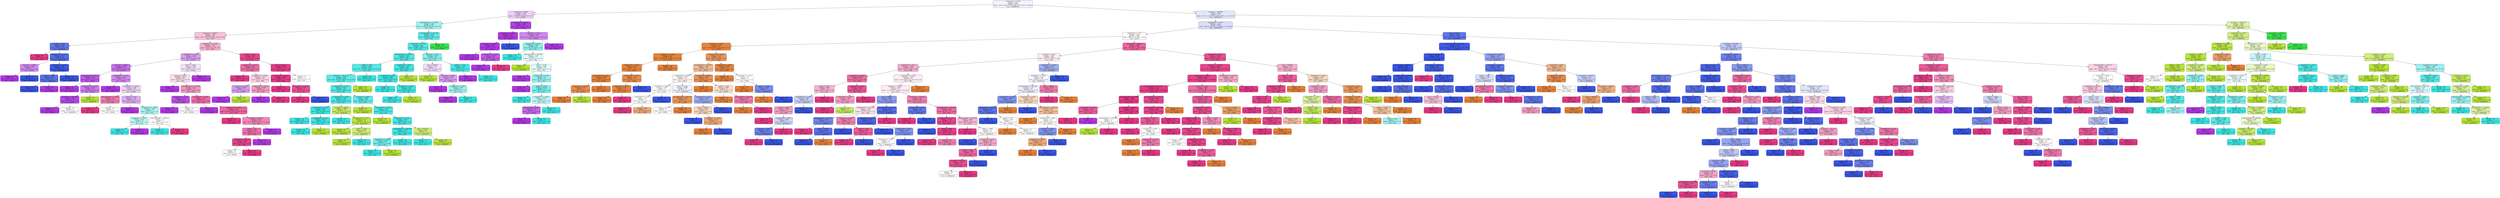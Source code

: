 digraph Tree {
node [shape=box, style="filled, rounded", color="black", fontname="helvetica"] ;
edge [fontname="helvetica"] ;
0 [label="compactness <= 0.768\nentropy = 2.651\nsamples = 4336\nvalue = [971.0, 691.0, 273.0, 816.0, 1757.0, 937.0, 1360.0]\nclass = DERMASON", fillcolor="#f1f3fd"] ;
1 [label="eccentricity <= 0.848\nentropy = 1.789\nsamples = 1197\nvalue = [0, 70, 43, 611, 48, 925, 177]\nclass = HOROZ", fillcolor="#eccef9"] ;
0 -> 1 [labeldistance=2.5, labelangle=45, headlabel="True"] ;
2 [label="minoraxislength <= 210.062\nentropy = 1.893\nsamples = 644\nvalue = [0, 69, 43, 582, 44, 109, 175]\nclass = CALI", fillcolor="#a0f3f1"] ;
1 -> 2 ;
3 [label="convexarea <= 38845.5\nentropy = 1.593\nsamples = 210\nvalue = [0.0, 5.0, 0.0, 6.0, 44.0, 104.0, 175.0]\nclass = SIRA", fillcolor="#f7c2da"] ;
2 -> 3 ;
4 [label="solidity <= 0.979\nentropy = 0.824\nsamples = 35\nvalue = [0, 0, 0, 0, 43, 6, 3]\nclass = DERMASON", fillcolor="#6077ea"] ;
3 -> 4 ;
5 [label="entropy = 0.0\nsamples = 1\nvalue = [0, 0, 0, 0, 0, 0, 3]\nclass = SIRA", fillcolor="#e53986"] ;
4 -> 5 ;
6 [label="shapefactor4 <= 0.993\nentropy = 0.536\nsamples = 34\nvalue = [0, 0, 0, 0, 43, 6, 0]\nclass = DERMASON", fillcolor="#556ee9"] ;
4 -> 6 ;
7 [label="roundness <= 0.864\nentropy = 0.863\nsamples = 7\nvalue = [0, 0, 0, 0, 2, 5, 0]\nclass = HOROZ", fillcolor="#d088ef"] ;
6 -> 7 ;
8 [label="entropy = 0.0\nsamples = 5\nvalue = [0, 0, 0, 0, 0, 5, 0]\nclass = HOROZ", fillcolor="#b139e5"] ;
7 -> 8 ;
9 [label="entropy = 0.0\nsamples = 2\nvalue = [0, 0, 0, 0, 2, 0, 0]\nclass = DERMASON", fillcolor="#3956e5"] ;
7 -> 9 ;
10 [label="compactness <= 0.75\nentropy = 0.162\nsamples = 27\nvalue = [0, 0, 0, 0, 41, 1, 0]\nclass = DERMASON", fillcolor="#3e5ae6"] ;
6 -> 10 ;
11 [label="extent <= 0.778\nentropy = 0.592\nsamples = 4\nvalue = [0, 0, 0, 0, 6, 1, 0]\nclass = DERMASON", fillcolor="#5a72e9"] ;
10 -> 11 ;
12 [label="entropy = 0.0\nsamples = 3\nvalue = [0, 0, 0, 0, 6, 0, 0]\nclass = DERMASON", fillcolor="#3956e5"] ;
11 -> 12 ;
13 [label="entropy = 0.0\nsamples = 1\nvalue = [0, 0, 0, 0, 0, 1, 0]\nclass = HOROZ", fillcolor="#b139e5"] ;
11 -> 13 ;
14 [label="entropy = 0.0\nsamples = 23\nvalue = [0, 0, 0, 0, 35, 0, 0]\nclass = DERMASON", fillcolor="#3956e5"] ;
10 -> 14 ;
15 [label="shapefactor3 <= 0.564\nentropy = 1.215\nsamples = 175\nvalue = [0, 5, 0, 6, 1, 98, 172]\nclass = SIRA", fillcolor="#f5afce"] ;
3 -> 15 ;
16 [label="shapefactor2 <= 0.001\nentropy = 1.246\nsamples = 95\nvalue = [0, 4, 0, 5, 0, 92, 43]\nclass = HOROZ", fillcolor="#d99ff2"] ;
15 -> 16 ;
17 [label="roundness <= 0.808\nentropy = 1.192\nsamples = 49\nvalue = [0, 4, 0, 5, 0, 51, 8]\nclass = HOROZ", fillcolor="#c771ec"] ;
16 -> 17 ;
18 [label="minoraxislength <= 195.53\nentropy = 0.592\nsamples = 19\nvalue = [0, 4, 0, 0, 0, 24, 0]\nclass = HOROZ", fillcolor="#be5ae9"] ;
17 -> 18 ;
19 [label="entropy = 0.0\nsamples = 8\nvalue = [0, 0, 0, 0, 0, 12, 0]\nclass = HOROZ", fillcolor="#b139e5"] ;
18 -> 19 ;
20 [label="shapefactor4 <= 0.996\nentropy = 0.811\nsamples = 11\nvalue = [0, 4, 0, 0, 0, 12, 0]\nclass = HOROZ", fillcolor="#cb7bee"] ;
18 -> 20 ;
21 [label="perimeter <= 1001.846\nentropy = 0.391\nsamples = 9\nvalue = [0, 1, 0, 0, 0, 12, 0]\nclass = HOROZ", fillcolor="#b749e7"] ;
20 -> 21 ;
22 [label="entropy = 0.0\nsamples = 7\nvalue = [0, 0, 0, 0, 0, 11, 0]\nclass = HOROZ", fillcolor="#b139e5"] ;
21 -> 22 ;
23 [label="entropy = 1.0\nsamples = 2\nvalue = [0, 1, 0, 0, 0, 1, 0]\nclass = BARBUNYA", fillcolor="#ffffff"] ;
21 -> 23 ;
24 [label="entropy = 0.0\nsamples = 2\nvalue = [0, 3, 0, 0, 0, 0, 0]\nclass = BARBUNYA", fillcolor="#b7e539"] ;
20 -> 24 ;
25 [label="shapefactor3 <= 0.533\nentropy = 1.222\nsamples = 30\nvalue = [0, 0, 0, 5, 0, 27, 8]\nclass = HOROZ", fillcolor="#d189f0"] ;
17 -> 25 ;
26 [label="entropy = 0.0\nsamples = 12\nvalue = [0, 0, 0, 0, 0, 15, 0]\nclass = HOROZ", fillcolor="#b139e5"] ;
25 -> 26 ;
27 [label="shapefactor3 <= 0.538\nentropy = 1.499\nsamples = 18\nvalue = [0, 0, 0, 5, 0, 12, 8]\nclass = HOROZ", fillcolor="#edd0f9"] ;
25 -> 27 ;
28 [label="minoraxislength <= 194.28\nentropy = 0.811\nsamples = 4\nvalue = [0, 0, 0, 0, 0, 2, 6]\nclass = SIRA", fillcolor="#ee7bae"] ;
27 -> 28 ;
29 [label="entropy = 0.0\nsamples = 2\nvalue = [0, 0, 0, 0, 0, 0, 4]\nclass = SIRA", fillcolor="#e53986"] ;
28 -> 29 ;
30 [label="entropy = 1.0\nsamples = 2\nvalue = [0, 0, 0, 0, 0, 2, 2]\nclass = HOROZ", fillcolor="#ffffff"] ;
28 -> 30 ;
31 [label="extent <= 0.716\nentropy = 1.333\nsamples = 14\nvalue = [0, 0, 0, 5, 0, 10, 2]\nclass = HOROZ", fillcolor="#deacf4"] ;
27 -> 31 ;
32 [label="entropy = 0.0\nsamples = 7\nvalue = [0, 0, 0, 0, 0, 8, 0]\nclass = HOROZ", fillcolor="#b139e5"] ;
31 -> 32 ;
33 [label="shapefactor4 <= 0.994\nentropy = 1.436\nsamples = 7\nvalue = [0, 0, 0, 5, 0, 2, 2]\nclass = CALI", fillcolor="#aaf4f3"] ;
31 -> 33 ;
34 [label="shapefactor4 <= 0.993\nentropy = 0.971\nsamples = 4\nvalue = [0, 0, 0, 3, 0, 2, 0]\nclass = CALI", fillcolor="#bdf6f5"] ;
33 -> 34 ;
35 [label="entropy = 0.0\nsamples = 2\nvalue = [0, 0, 0, 3, 0, 0, 0]\nclass = CALI", fillcolor="#39e5e2"] ;
34 -> 35 ;
36 [label="entropy = 0.0\nsamples = 2\nvalue = [0, 0, 0, 0, 0, 2, 0]\nclass = HOROZ", fillcolor="#b139e5"] ;
34 -> 36 ;
37 [label="majoraxislength <= 356.531\nentropy = 1.0\nsamples = 3\nvalue = [0, 0, 0, 2, 0, 0, 2]\nclass = CALI", fillcolor="#ffffff"] ;
33 -> 37 ;
38 [label="entropy = 0.0\nsamples = 1\nvalue = [0, 0, 0, 2, 0, 0, 0]\nclass = CALI", fillcolor="#39e5e2"] ;
37 -> 38 ;
39 [label="entropy = 0.0\nsamples = 2\nvalue = [0, 0, 0, 0, 0, 0, 2]\nclass = SIRA", fillcolor="#e53986"] ;
37 -> 39 ;
40 [label="extent <= 0.812\nentropy = 0.995\nsamples = 46\nvalue = [0, 0, 0, 0, 0, 41, 35]\nclass = HOROZ", fillcolor="#f4e2fb"] ;
16 -> 40 ;
41 [label="roundness <= 0.82\nentropy = 0.994\nsamples = 41\nvalue = [0, 0, 0, 0, 0, 29, 35]\nclass = SIRA", fillcolor="#fbddea"] ;
40 -> 41 ;
42 [label="entropy = 0.0\nsamples = 8\nvalue = [0, 0, 0, 0, 0, 12, 0]\nclass = HOROZ", fillcolor="#b139e5"] ;
41 -> 42 ;
43 [label="minoraxislength <= 170.969\nentropy = 0.912\nsamples = 33\nvalue = [0, 0, 0, 0, 0, 17, 35]\nclass = SIRA", fillcolor="#f299c1"] ;
41 -> 43 ;
44 [label="shapefactor2 <= 0.001\nentropy = 0.503\nsamples = 6\nvalue = [0, 0, 0, 0, 0, 8, 1]\nclass = HOROZ", fillcolor="#bb52e8"] ;
43 -> 44 ;
45 [label="entropy = 0.0\nsamples = 4\nvalue = [0, 0, 0, 0, 0, 7, 0]\nclass = HOROZ", fillcolor="#b139e5"] ;
44 -> 45 ;
46 [label="entropy = 1.0\nsamples = 2\nvalue = [0, 0, 0, 0, 0, 1, 1]\nclass = HOROZ", fillcolor="#ffffff"] ;
44 -> 46 ;
47 [label="shapefactor4 <= 0.981\nentropy = 0.74\nsamples = 27\nvalue = [0, 0, 0, 0, 0, 9, 34]\nclass = SIRA", fillcolor="#ec6da6"] ;
43 -> 47 ;
48 [label="entropy = 0.0\nsamples = 2\nvalue = [0, 0, 0, 0, 0, 2, 0]\nclass = HOROZ", fillcolor="#b139e5"] ;
47 -> 48 ;
49 [label="shapefactor4 <= 0.992\nentropy = 0.659\nsamples = 25\nvalue = [0.0, 0.0, 0.0, 0.0, 0.0, 7.0, 34.0]\nclass = SIRA", fillcolor="#ea629f"] ;
47 -> 49 ;
50 [label="entropy = 0.0\nsamples = 7\nvalue = [0, 0, 0, 0, 0, 0, 16]\nclass = SIRA", fillcolor="#e53986"] ;
49 -> 50 ;
51 [label="perimeter <= 900.407\nentropy = 0.855\nsamples = 18\nvalue = [0.0, 0.0, 0.0, 0.0, 0.0, 7.0, 18.0]\nclass = SIRA", fillcolor="#ef86b5"] ;
49 -> 51 ;
52 [label="extent <= 0.8\nentropy = 0.755\nsamples = 17\nvalue = [0, 0, 0, 0, 0, 5, 18]\nclass = SIRA", fillcolor="#ec70a8"] ;
51 -> 52 ;
53 [label="shapefactor3 <= 0.548\nentropy = 0.297\nsamples = 14\nvalue = [0, 0, 0, 0, 0, 1, 18]\nclass = SIRA", fillcolor="#e6448d"] ;
52 -> 53 ;
54 [label="entropy = 1.0\nsamples = 2\nvalue = [0, 0, 0, 0, 0, 1, 1]\nclass = HOROZ", fillcolor="#ffffff"] ;
53 -> 54 ;
55 [label="entropy = 0.0\nsamples = 12\nvalue = [0, 0, 0, 0, 0, 0, 17]\nclass = SIRA", fillcolor="#e53986"] ;
53 -> 55 ;
56 [label="entropy = 0.0\nsamples = 3\nvalue = [0, 0, 0, 0, 0, 4, 0]\nclass = HOROZ", fillcolor="#b139e5"] ;
52 -> 56 ;
57 [label="entropy = 0.0\nsamples = 1\nvalue = [0, 0, 0, 0, 0, 2, 0]\nclass = HOROZ", fillcolor="#b139e5"] ;
51 -> 57 ;
58 [label="entropy = 0.0\nsamples = 5\nvalue = [0, 0, 0, 0, 0, 12, 0]\nclass = HOROZ", fillcolor="#b139e5"] ;
40 -> 58 ;
59 [label="solidity <= 0.985\nentropy = 0.442\nsamples = 80\nvalue = [0, 1, 0, 1, 1, 6, 129]\nclass = SIRA", fillcolor="#e7468e"] ;
15 -> 59 ;
60 [label="shapefactor3 <= 0.574\nentropy = 0.887\nsamples = 20\nvalue = [0, 1, 0, 0, 0, 6, 25]\nclass = SIRA", fillcolor="#ec6ea7"] ;
59 -> 60 ;
61 [label="entropy = 0.0\nsamples = 10\nvalue = [0, 0, 0, 0, 0, 0, 17]\nclass = SIRA", fillcolor="#e53986"] ;
60 -> 61 ;
62 [label="shapefactor1 <= 0.006\nentropy = 1.273\nsamples = 10\nvalue = [0, 1, 0, 0, 0, 6, 8]\nclass = SIRA", fillcolor="#f9d3e4"] ;
60 -> 62 ;
63 [label="eccentricity <= 0.811\nentropy = 0.918\nsamples = 3\nvalue = [0, 1, 0, 0, 0, 2, 0]\nclass = HOROZ", fillcolor="#d89cf2"] ;
62 -> 63 ;
64 [label="entropy = 0.0\nsamples = 2\nvalue = [0, 0, 0, 0, 0, 2, 0]\nclass = HOROZ", fillcolor="#b139e5"] ;
63 -> 64 ;
65 [label="entropy = 0.0\nsamples = 1\nvalue = [0, 1, 0, 0, 0, 0, 0]\nclass = BARBUNYA", fillcolor="#b7e539"] ;
63 -> 65 ;
66 [label="compactness <= 0.763\nentropy = 0.918\nsamples = 7\nvalue = [0, 0, 0, 0, 0, 4, 8]\nclass = SIRA", fillcolor="#f29cc2"] ;
62 -> 66 ;
67 [label="entropy = 0.0\nsamples = 2\nvalue = [0, 0, 0, 0, 0, 4, 0]\nclass = HOROZ", fillcolor="#b139e5"] ;
66 -> 67 ;
68 [label="entropy = 0.0\nsamples = 5\nvalue = [0, 0, 0, 0, 0, 0, 8]\nclass = SIRA", fillcolor="#e53986"] ;
66 -> 68 ;
69 [label="area <= 56545.5\nentropy = 0.154\nsamples = 60\nvalue = [0, 0, 0, 1, 1, 0, 104]\nclass = SIRA", fillcolor="#e53d88"] ;
59 -> 69 ;
70 [label="eccentricity <= 0.822\nentropy = 0.078\nsamples = 58\nvalue = [0, 0, 0, 0, 1, 0, 103]\nclass = SIRA", fillcolor="#e53b87"] ;
69 -> 70 ;
71 [label="entropy = 0.0\nsamples = 53\nvalue = [0, 0, 0, 0, 0, 0, 95]\nclass = SIRA", fillcolor="#e53986"] ;
70 -> 71 ;
72 [label="shapefactor1 <= 0.007\nentropy = 0.503\nsamples = 5\nvalue = [0, 0, 0, 0, 1, 0, 8]\nclass = SIRA", fillcolor="#e85295"] ;
70 -> 72 ;
73 [label="entropy = 0.0\nsamples = 4\nvalue = [0, 0, 0, 0, 0, 0, 8]\nclass = SIRA", fillcolor="#e53986"] ;
72 -> 73 ;
74 [label="entropy = 0.0\nsamples = 1\nvalue = [0, 0, 0, 0, 1, 0, 0]\nclass = DERMASON", fillcolor="#3956e5"] ;
72 -> 74 ;
75 [label="entropy = 1.0\nsamples = 2\nvalue = [0, 0, 0, 1, 0, 0, 1]\nclass = CALI", fillcolor="#ffffff"] ;
69 -> 75 ;
76 [label="minoraxislength <= 320.108\nentropy = 0.835\nsamples = 434\nvalue = [0, 64, 43, 576, 0, 5, 0]\nclass = CALI", fillcolor="#5deae7"] ;
2 -> 76 ;
77 [label="shapefactor1 <= 0.006\nentropy = 0.531\nsamples = 406\nvalue = [0, 64, 0, 576, 0, 5, 0]\nclass = CALI", fillcolor="#51e8e5"] ;
76 -> 77 ;
78 [label="majoraxislength <= 429.877\nentropy = 0.464\nsamples = 387\nvalue = [0, 61, 0, 558, 0, 0, 0]\nclass = CALI", fillcolor="#4fe8e5"] ;
77 -> 78 ;
79 [label="solidity <= 0.99\nentropy = 0.556\nsamples = 264\nvalue = [0.0, 53.0, 0.0, 356.0, 0.0, 0.0, 0.0]\nclass = CALI", fillcolor="#56e9e6"] ;
78 -> 79 ;
80 [label="perimeter <= 1113.303\nentropy = 0.617\nsamples = 224\nvalue = [0.0, 53.0, 0.0, 294.0, 0.0, 0.0, 0.0]\nclass = CALI", fillcolor="#5deae7"] ;
79 -> 80 ;
81 [label="compactness <= 0.758\nentropy = 0.463\nsamples = 210\nvalue = [0, 32, 0, 294, 0, 0, 0]\nclass = CALI", fillcolor="#4fe8e5"] ;
80 -> 81 ;
82 [label="shapefactor4 <= 0.996\nentropy = 0.345\nsamples = 141\nvalue = [0, 14, 0, 203, 0, 0, 0]\nclass = CALI", fillcolor="#47e7e4"] ;
81 -> 82 ;
83 [label="compactness <= 0.752\nentropy = 0.045\nsamples = 130\nvalue = [0, 1, 0, 200, 0, 0, 0]\nclass = CALI", fillcolor="#3ae5e2"] ;
82 -> 83 ;
84 [label="entropy = 0.0\nsamples = 94\nvalue = [0, 0, 0, 146, 0, 0, 0]\nclass = CALI", fillcolor="#39e5e2"] ;
83 -> 84 ;
85 [label="aspectration <= 1.751\nentropy = 0.131\nsamples = 36\nvalue = [0, 1, 0, 54, 0, 0, 0]\nclass = CALI", fillcolor="#3de5e3"] ;
83 -> 85 ;
86 [label="entropy = 0.0\nsamples = 35\nvalue = [0, 0, 0, 54, 0, 0, 0]\nclass = CALI", fillcolor="#39e5e2"] ;
85 -> 86 ;
87 [label="entropy = 0.0\nsamples = 1\nvalue = [0, 1, 0, 0, 0, 0, 0]\nclass = BARBUNYA", fillcolor="#b7e539"] ;
85 -> 87 ;
88 [label="perimeter <= 1005.8\nentropy = 0.696\nsamples = 11\nvalue = [0, 13, 0, 3, 0, 0, 0]\nclass = BARBUNYA", fillcolor="#c8eb67"] ;
82 -> 88 ;
89 [label="entropy = 0.0\nsamples = 1\nvalue = [0, 0, 0, 2, 0, 0, 0]\nclass = CALI", fillcolor="#39e5e2"] ;
88 -> 89 ;
90 [label="compactness <= 0.753\nentropy = 0.371\nsamples = 10\nvalue = [0, 13, 0, 1, 0, 0, 0]\nclass = BARBUNYA", fillcolor="#bde748"] ;
88 -> 90 ;
91 [label="entropy = 0.0\nsamples = 7\nvalue = [0, 10, 0, 0, 0, 0, 0]\nclass = BARBUNYA", fillcolor="#b7e539"] ;
90 -> 91 ;
92 [label="extent <= 0.764\nentropy = 0.811\nsamples = 3\nvalue = [0, 3, 0, 1, 0, 0, 0]\nclass = BARBUNYA", fillcolor="#cfee7b"] ;
90 -> 92 ;
93 [label="entropy = 0.0\nsamples = 2\nvalue = [0, 3, 0, 0, 0, 0, 0]\nclass = BARBUNYA", fillcolor="#b7e539"] ;
92 -> 93 ;
94 [label="entropy = 0.0\nsamples = 1\nvalue = [0, 0, 0, 1, 0, 0, 0]\nclass = CALI", fillcolor="#39e5e2"] ;
92 -> 94 ;
95 [label="roundness <= 0.802\nentropy = 0.646\nsamples = 69\nvalue = [0, 18, 0, 91, 0, 0, 0]\nclass = CALI", fillcolor="#60eae8"] ;
81 -> 95 ;
96 [label="entropy = 0.0\nsamples = 7\nvalue = [0, 11, 0, 0, 0, 0, 0]\nclass = BARBUNYA", fillcolor="#b7e539"] ;
95 -> 96 ;
97 [label="compactness <= 0.758\nentropy = 0.371\nsamples = 62\nvalue = [0, 7, 0, 91, 0, 0, 0]\nclass = CALI", fillcolor="#48e7e4"] ;
95 -> 97 ;
98 [label="entropy = 0.0\nsamples = 1\nvalue = [0, 2, 0, 0, 0, 0, 0]\nclass = BARBUNYA", fillcolor="#b7e539"] ;
97 -> 98 ;
99 [label="aspectration <= 1.727\nentropy = 0.295\nsamples = 61\nvalue = [0, 5, 0, 91, 0, 0, 0]\nclass = CALI", fillcolor="#44e6e4"] ;
97 -> 99 ;
100 [label="majoraxislength <= 380.509\nentropy = 0.151\nsamples = 57\nvalue = [0, 2, 0, 90, 0, 0, 0]\nclass = CALI", fillcolor="#3de6e3"] ;
99 -> 100 ;
101 [label="shapefactor4 <= 0.996\nentropy = 0.764\nsamples = 7\nvalue = [0, 2, 0, 7, 0, 0, 0]\nclass = CALI", fillcolor="#72ecea"] ;
100 -> 101 ;
102 [label="entropy = 0.0\nsamples = 5\nvalue = [0, 0, 0, 7, 0, 0, 0]\nclass = CALI", fillcolor="#39e5e2"] ;
101 -> 102 ;
103 [label="entropy = 0.0\nsamples = 2\nvalue = [0, 2, 0, 0, 0, 0, 0]\nclass = BARBUNYA", fillcolor="#b7e539"] ;
101 -> 103 ;
104 [label="entropy = 0.0\nsamples = 50\nvalue = [0, 0, 0, 83, 0, 0, 0]\nclass = CALI", fillcolor="#39e5e2"] ;
100 -> 104 ;
105 [label="area <= 68167.0\nentropy = 0.811\nsamples = 4\nvalue = [0, 3, 0, 1, 0, 0, 0]\nclass = BARBUNYA", fillcolor="#cfee7b"] ;
99 -> 105 ;
106 [label="entropy = 0.0\nsamples = 1\nvalue = [0, 0, 0, 1, 0, 0, 0]\nclass = CALI", fillcolor="#39e5e2"] ;
105 -> 106 ;
107 [label="entropy = 0.0\nsamples = 3\nvalue = [0, 3, 0, 0, 0, 0, 0]\nclass = BARBUNYA", fillcolor="#b7e539"] ;
105 -> 107 ;
108 [label="entropy = 0.0\nsamples = 14\nvalue = [0, 21, 0, 0, 0, 0, 0]\nclass = BARBUNYA", fillcolor="#b7e539"] ;
80 -> 108 ;
109 [label="entropy = 0.0\nsamples = 40\nvalue = [0, 0, 0, 62, 0, 0, 0]\nclass = CALI", fillcolor="#39e5e2"] ;
79 -> 109 ;
110 [label="shapefactor4 <= 0.997\nentropy = 0.233\nsamples = 123\nvalue = [0, 8, 0, 202, 0, 0, 0]\nclass = CALI", fillcolor="#41e6e3"] ;
78 -> 110 ;
111 [label="compactness <= 0.75\nentropy = 0.045\nsamples = 120\nvalue = [0, 1, 0, 202, 0, 0, 0]\nclass = CALI", fillcolor="#3ae5e2"] ;
110 -> 111 ;
112 [label="entropy = 0.0\nsamples = 81\nvalue = [0, 0, 0, 137, 0, 0, 0]\nclass = CALI", fillcolor="#39e5e2"] ;
111 -> 112 ;
113 [label="eccentricity <= 0.824\nentropy = 0.113\nsamples = 39\nvalue = [0, 1, 0, 65, 0, 0, 0]\nclass = CALI", fillcolor="#3ce5e2"] ;
111 -> 113 ;
114 [label="entropy = 0.0\nsamples = 38\nvalue = [0, 0, 0, 65, 0, 0, 0]\nclass = CALI", fillcolor="#39e5e2"] ;
113 -> 114 ;
115 [label="entropy = 0.0\nsamples = 1\nvalue = [0, 1, 0, 0, 0, 0, 0]\nclass = BARBUNYA", fillcolor="#b7e539"] ;
113 -> 115 ;
116 [label="entropy = 0.0\nsamples = 3\nvalue = [0, 7, 0, 0, 0, 0, 0]\nclass = BARBUNYA", fillcolor="#b7e539"] ;
110 -> 116 ;
117 [label="roundness <= 0.815\nentropy = 1.184\nsamples = 19\nvalue = [0, 3, 0, 18, 0, 5, 0]\nclass = CALI", fillcolor="#84efed"] ;
77 -> 117 ;
118 [label="area <= 64848.0\nentropy = 1.53\nsamples = 7\nvalue = [0, 3, 0, 2, 0, 4, 0]\nclass = HOROZ", fillcolor="#f2defb"] ;
117 -> 118 ;
119 [label="entropy = 0.0\nsamples = 2\nvalue = [0, 3, 0, 0, 0, 0, 0]\nclass = BARBUNYA", fillcolor="#b7e539"] ;
118 -> 119 ;
120 [label="eccentricity <= 0.842\nentropy = 0.918\nsamples = 5\nvalue = [0, 0, 0, 2, 0, 4, 0]\nclass = HOROZ", fillcolor="#d89cf2"] ;
118 -> 120 ;
121 [label="entropy = 0.0\nsamples = 2\nvalue = [0, 0, 0, 0, 0, 3, 0]\nclass = HOROZ", fillcolor="#b139e5"] ;
120 -> 121 ;
122 [label="shapefactor4 <= 0.987\nentropy = 0.918\nsamples = 3\nvalue = [0, 0, 0, 2, 0, 1, 0]\nclass = CALI", fillcolor="#9cf2f0"] ;
120 -> 122 ;
123 [label="entropy = 0.0\nsamples = 1\nvalue = [0, 0, 0, 0, 0, 1, 0]\nclass = HOROZ", fillcolor="#b139e5"] ;
122 -> 123 ;
124 [label="entropy = 0.0\nsamples = 2\nvalue = [0, 0, 0, 2, 0, 0, 0]\nclass = CALI", fillcolor="#39e5e2"] ;
122 -> 124 ;
125 [label="solidity <= 0.973\nentropy = 0.323\nsamples = 12\nvalue = [0, 0, 0, 16, 0, 1, 0]\nclass = CALI", fillcolor="#45e7e4"] ;
117 -> 125 ;
126 [label="entropy = 0.0\nsamples = 1\nvalue = [0, 0, 0, 0, 0, 1, 0]\nclass = HOROZ", fillcolor="#b139e5"] ;
125 -> 126 ;
127 [label="entropy = 0.0\nsamples = 11\nvalue = [0, 0, 0, 16, 0, 0, 0]\nclass = CALI", fillcolor="#39e5e2"] ;
125 -> 127 ;
128 [label="entropy = 0.0\nsamples = 28\nvalue = [0, 0, 43, 0, 0, 0, 0]\nclass = BOMBAY", fillcolor="#39e54d"] ;
76 -> 128 ;
129 [label="convexarea <= 63630.0\nentropy = 0.294\nsamples = 553\nvalue = [0, 1, 0, 29, 4, 816, 2]\nclass = HOROZ", fillcolor="#b442e6"] ;
1 -> 129 ;
130 [label="shapefactor2 <= 0.002\nentropy = 0.075\nsamples = 479\nvalue = [0, 0, 0, 0, 4, 741, 2]\nclass = HOROZ", fillcolor="#b23be5"] ;
129 -> 130 ;
131 [label="roundness <= 0.836\nentropy = 0.027\nsamples = 478\nvalue = [0, 0, 0, 0, 0, 741, 2]\nclass = HOROZ", fillcolor="#b13ae5"] ;
130 -> 131 ;
132 [label="entropy = 0.0\nsamples = 470\nvalue = [0, 0, 0, 0, 0, 730, 0]\nclass = HOROZ", fillcolor="#b139e5"] ;
131 -> 132 ;
133 [label="compactness <= 0.723\nentropy = 0.619\nsamples = 8\nvalue = [0, 0, 0, 0, 0, 11, 2]\nclass = HOROZ", fillcolor="#bf5dea"] ;
131 -> 133 ;
134 [label="entropy = 0.0\nsamples = 7\nvalue = [0, 0, 0, 0, 0, 11, 0]\nclass = HOROZ", fillcolor="#b139e5"] ;
133 -> 134 ;
135 [label="entropy = 0.0\nsamples = 1\nvalue = [0, 0, 0, 0, 0, 0, 2]\nclass = SIRA", fillcolor="#e53986"] ;
133 -> 135 ;
136 [label="entropy = 0.0\nsamples = 1\nvalue = [0, 0, 0, 0, 4, 0, 0]\nclass = DERMASON", fillcolor="#3956e5"] ;
130 -> 136 ;
137 [label="eccentricity <= 0.863\nentropy = 0.923\nsamples = 74\nvalue = [0.0, 1.0, 0.0, 29.0, 0.0, 75.0, 0.0]\nclass = HOROZ", fillcolor="#d087ef"] ;
129 -> 137 ;
138 [label="shapefactor1 <= 0.006\nentropy = 0.993\nsamples = 30\nvalue = [0, 1, 0, 29, 0, 11, 0]\nclass = CALI", fillcolor="#88efee"] ;
137 -> 138 ;
139 [label="entropy = 0.0\nsamples = 13\nvalue = [0, 0, 0, 16, 0, 0, 0]\nclass = CALI", fillcolor="#39e5e2"] ;
138 -> 139 ;
140 [label="majoraxislength <= 393.984\nentropy = 1.197\nsamples = 17\nvalue = [0, 1, 0, 13, 0, 11, 0]\nclass = CALI", fillcolor="#e3fbfb"] ;
138 -> 140 ;
141 [label="entropy = 0.0\nsamples = 1\nvalue = [0, 1, 0, 0, 0, 0, 0]\nclass = BARBUNYA", fillcolor="#b7e539"] ;
140 -> 141 ;
142 [label="extent <= 0.709\nentropy = 0.995\nsamples = 16\nvalue = [0, 0, 0, 13, 0, 11, 0]\nclass = CALI", fillcolor="#e1fbfb"] ;
140 -> 142 ;
143 [label="entropy = 0.0\nsamples = 4\nvalue = [0, 0, 0, 0, 0, 5, 0]\nclass = HOROZ", fillcolor="#b139e5"] ;
142 -> 143 ;
144 [label="shapefactor1 <= 0.006\nentropy = 0.9\nsamples = 12\nvalue = [0, 0, 0, 13, 0, 6, 0]\nclass = CALI", fillcolor="#94f1ef"] ;
142 -> 144 ;
145 [label="entropy = 0.0\nsamples = 1\nvalue = [0, 0, 0, 0, 0, 2, 0]\nclass = HOROZ", fillcolor="#b139e5"] ;
144 -> 145 ;
146 [label="extent <= 0.775\nentropy = 0.787\nsamples = 11\nvalue = [0, 0, 0, 13, 0, 4, 0]\nclass = CALI", fillcolor="#76edeb"] ;
144 -> 146 ;
147 [label="entropy = 0.0\nsamples = 4\nvalue = [0, 0, 0, 7, 0, 0, 0]\nclass = CALI", fillcolor="#39e5e2"] ;
146 -> 147 ;
148 [label="shapefactor4 <= 0.993\nentropy = 0.971\nsamples = 7\nvalue = [0, 0, 0, 6, 0, 4, 0]\nclass = CALI", fillcolor="#bdf6f5"] ;
146 -> 148 ;
149 [label="majoraxislength <= 414.3\nentropy = 0.722\nsamples = 5\nvalue = [0, 0, 0, 1, 0, 4, 0]\nclass = HOROZ", fillcolor="#c46aec"] ;
148 -> 149 ;
150 [label="entropy = 0.0\nsamples = 4\nvalue = [0, 0, 0, 0, 0, 4, 0]\nclass = HOROZ", fillcolor="#b139e5"] ;
149 -> 150 ;
151 [label="entropy = 0.0\nsamples = 1\nvalue = [0, 0, 0, 1, 0, 0, 0]\nclass = CALI", fillcolor="#39e5e2"] ;
149 -> 151 ;
152 [label="entropy = 0.0\nsamples = 2\nvalue = [0, 0, 0, 5, 0, 0, 0]\nclass = CALI", fillcolor="#39e5e2"] ;
148 -> 152 ;
153 [label="entropy = 0.0\nsamples = 44\nvalue = [0, 0, 0, 0, 0, 64, 0]\nclass = HOROZ", fillcolor="#b139e5"] ;
137 -> 153 ;
154 [label="perimeter <= 892.848\nentropy = 2.28\nsamples = 3139\nvalue = [971.0, 621.0, 230.0, 205.0, 1709.0, 12.0, 1183.0]\nclass = DERMASON", fillcolor="#e3e7fb"] ;
0 -> 154 [labeldistance=2.5, labelangle=-45, headlabel="False"] ;
155 [label="shapefactor1 <= 0.007\nentropy = 1.621\nsamples = 2476\nvalue = [967.0, 32.0, 0.0, 2.0, 1709.0, 7.0, 1182.0]\nclass = DERMASON", fillcolor="#d9defa"] ;
154 -> 155 ;
156 [label="aspectration <= 1.36\nentropy = 1.394\nsamples = 1269\nvalue = [944, 31, 0, 2, 127, 2, 913]\nclass = SEKER", fillcolor="#fefbf9"] ;
155 -> 156 ;
157 [label="eccentricity <= 0.639\nentropy = 0.223\nsamples = 563\nvalue = [857.0, 1.0, 0.0, 0.0, 18.0, 0.0, 7.0]\nclass = SEKER", fillcolor="#e6853f"] ;
156 -> 157 ;
158 [label="shapefactor2 <= 0.002\nentropy = 0.045\nsamples = 461\nvalue = [726.0, 1.0, 0.0, 0.0, 1.0, 0.0, 1.0]\nclass = SEKER", fillcolor="#e5823a"] ;
157 -> 158 ;
159 [label="shapefactor1 <= 0.006\nentropy = 0.216\nsamples = 75\nvalue = [112, 1, 0, 0, 1, 0, 1]\nclass = SEKER", fillcolor="#e6843e"] ;
158 -> 159 ;
160 [label="aspectration <= 1.223\nentropy = 0.086\nsamples = 61\nvalue = [92, 1, 0, 0, 0, 0, 0]\nclass = SEKER", fillcolor="#e5823b"] ;
159 -> 160 ;
161 [label="aspectration <= 1.219\nentropy = 0.439\nsamples = 7\nvalue = [10, 1, 0, 0, 0, 0, 0]\nclass = SEKER", fillcolor="#e88e4d"] ;
160 -> 161 ;
162 [label="entropy = 0.0\nsamples = 6\nvalue = [10, 0, 0, 0, 0, 0, 0]\nclass = SEKER", fillcolor="#e58139"] ;
161 -> 162 ;
163 [label="entropy = 0.0\nsamples = 1\nvalue = [0, 1, 0, 0, 0, 0, 0]\nclass = BARBUNYA", fillcolor="#b7e539"] ;
161 -> 163 ;
164 [label="entropy = 0.0\nsamples = 54\nvalue = [82, 0, 0, 0, 0, 0, 0]\nclass = SEKER", fillcolor="#e58139"] ;
160 -> 164 ;
165 [label="compactness <= 0.887\nentropy = 0.53\nsamples = 14\nvalue = [20, 0, 0, 0, 1, 0, 1]\nclass = SEKER", fillcolor="#e78d4c"] ;
159 -> 165 ;
166 [label="shapefactor4 <= 0.999\nentropy = 0.276\nsamples = 13\nvalue = [20, 0, 0, 0, 0, 0, 1]\nclass = SEKER", fillcolor="#e68743"] ;
165 -> 166 ;
167 [label="entropy = 0.0\nsamples = 12\nvalue = [20, 0, 0, 0, 0, 0, 0]\nclass = SEKER", fillcolor="#e58139"] ;
166 -> 167 ;
168 [label="entropy = 0.0\nsamples = 1\nvalue = [0, 0, 0, 0, 0, 0, 1]\nclass = SIRA", fillcolor="#e53986"] ;
166 -> 168 ;
169 [label="entropy = 0.0\nsamples = 1\nvalue = [0, 0, 0, 0, 1, 0, 0]\nclass = DERMASON", fillcolor="#3956e5"] ;
165 -> 169 ;
170 [label="entropy = 0.0\nsamples = 386\nvalue = [614, 0, 0, 0, 0, 0, 0]\nclass = SEKER", fillcolor="#e58139"] ;
158 -> 170 ;
171 [label="shapefactor4 <= 0.998\nentropy = 0.732\nsamples = 102\nvalue = [131, 0, 0, 0, 17, 0, 6]\nclass = SEKER", fillcolor="#e9965a"] ;
157 -> 171 ;
172 [label="equivdiameter <= 230.691\nentropy = 1.244\nsamples = 40\nvalue = [37, 0, 0, 0, 14, 0, 6]\nclass = SEKER", fillcolor="#f1bc95"] ;
171 -> 172 ;
173 [label="shapefactor4 <= 0.995\nentropy = 1.354\nsamples = 22\nvalue = [15, 0, 0, 0, 14, 0, 3]\nclass = SEKER", fillcolor="#fef8f4"] ;
172 -> 173 ;
174 [label="eccentricity <= 0.669\nentropy = 1.449\nsamples = 5\nvalue = [3, 0, 0, 0, 1, 0, 3]\nclass = SEKER", fillcolor="#ffffff"] ;
173 -> 174 ;
175 [label="aspectration <= 1.339\nentropy = 1.0\nsamples = 4\nvalue = [3, 0, 0, 0, 0, 0, 3]\nclass = SEKER", fillcolor="#ffffff"] ;
174 -> 175 ;
176 [label="entropy = 0.0\nsamples = 2\nvalue = [0, 0, 0, 0, 0, 0, 2]\nclass = SIRA", fillcolor="#e53986"] ;
175 -> 176 ;
177 [label="entropy = 0.811\nsamples = 2\nvalue = [3, 0, 0, 0, 0, 0, 1]\nclass = SEKER", fillcolor="#eeab7b"] ;
175 -> 177 ;
178 [label="entropy = 0.0\nsamples = 1\nvalue = [0, 0, 0, 0, 1, 0, 0]\nclass = DERMASON", fillcolor="#3956e5"] ;
174 -> 178 ;
179 [label="extent <= 0.741\nentropy = 0.999\nsamples = 17\nvalue = [12, 0, 0, 0, 13, 0, 0]\nclass = DERMASON", fillcolor="#f0f2fd"] ;
173 -> 179 ;
180 [label="minoraxislength <= 191.775\nentropy = 0.592\nsamples = 5\nvalue = [6, 0, 0, 0, 1, 0, 0]\nclass = SEKER", fillcolor="#e9965a"] ;
179 -> 180 ;
181 [label="entropy = 1.0\nsamples = 2\nvalue = [1, 0, 0, 0, 1, 0, 0]\nclass = SEKER", fillcolor="#ffffff"] ;
180 -> 181 ;
182 [label="entropy = 0.0\nsamples = 3\nvalue = [5, 0, 0, 0, 0, 0, 0]\nclass = SEKER", fillcolor="#e58139"] ;
180 -> 182 ;
183 [label="aspectration <= 1.344\nentropy = 0.918\nsamples = 12\nvalue = [6, 0, 0, 0, 12, 0, 0]\nclass = DERMASON", fillcolor="#9caaf2"] ;
179 -> 183 ;
184 [label="area <= 35589.5\nentropy = 0.971\nsamples = 8\nvalue = [6, 0, 0, 0, 4, 0, 0]\nclass = SEKER", fillcolor="#f6d5bd"] ;
183 -> 184 ;
185 [label="entropy = 0.0\nsamples = 2\nvalue = [0, 0, 0, 0, 2, 0, 0]\nclass = DERMASON", fillcolor="#3956e5"] ;
184 -> 185 ;
186 [label="shapefactor3 <= 0.763\nentropy = 0.811\nsamples = 6\nvalue = [6, 0, 0, 0, 2, 0, 0]\nclass = SEKER", fillcolor="#eeab7b"] ;
184 -> 186 ;
187 [label="entropy = 0.0\nsamples = 5\nvalue = [6, 0, 0, 0, 0, 0, 0]\nclass = SEKER", fillcolor="#e58139"] ;
186 -> 187 ;
188 [label="entropy = 0.0\nsamples = 1\nvalue = [0, 0, 0, 0, 2, 0, 0]\nclass = DERMASON", fillcolor="#3956e5"] ;
186 -> 188 ;
189 [label="entropy = 0.0\nsamples = 4\nvalue = [0, 0, 0, 0, 8, 0, 0]\nclass = DERMASON", fillcolor="#3956e5"] ;
183 -> 189 ;
190 [label="eccentricity <= 0.658\nentropy = 0.529\nsamples = 18\nvalue = [22, 0, 0, 0, 0, 0, 3]\nclass = SEKER", fillcolor="#e99254"] ;
172 -> 190 ;
191 [label="entropy = 0.0\nsamples = 12\nvalue = [18, 0, 0, 0, 0, 0, 0]\nclass = SEKER", fillcolor="#e58139"] ;
190 -> 191 ;
192 [label="solidity <= 0.99\nentropy = 0.985\nsamples = 6\nvalue = [4, 0, 0, 0, 0, 0, 3]\nclass = SEKER", fillcolor="#f8e0ce"] ;
190 -> 192 ;
193 [label="entropy = 0.0\nsamples = 3\nvalue = [3, 0, 0, 0, 0, 0, 0]\nclass = SEKER", fillcolor="#e58139"] ;
192 -> 193 ;
194 [label="equivdiameter <= 238.752\nentropy = 0.811\nsamples = 3\nvalue = [1, 0, 0, 0, 0, 0, 3]\nclass = SIRA", fillcolor="#ee7bae"] ;
192 -> 194 ;
195 [label="entropy = 0.0\nsamples = 1\nvalue = [1, 0, 0, 0, 0, 0, 0]\nclass = SEKER", fillcolor="#e58139"] ;
194 -> 195 ;
196 [label="entropy = 0.0\nsamples = 2\nvalue = [0, 0, 0, 0, 0, 0, 3]\nclass = SIRA", fillcolor="#e53986"] ;
194 -> 196 ;
197 [label="shapefactor1 <= 0.007\nentropy = 0.199\nsamples = 62\nvalue = [94, 0, 0, 0, 3, 0, 0]\nclass = SEKER", fillcolor="#e6853f"] ;
171 -> 197 ;
198 [label="entropy = 0.0\nsamples = 57\nvalue = [91, 0, 0, 0, 0, 0, 0]\nclass = SEKER", fillcolor="#e58139"] ;
197 -> 198 ;
199 [label="aspectration <= 1.335\nentropy = 1.0\nsamples = 5\nvalue = [3, 0, 0, 0, 3, 0, 0]\nclass = SEKER", fillcolor="#ffffff"] ;
197 -> 199 ;
200 [label="entropy = 0.0\nsamples = 2\nvalue = [2, 0, 0, 0, 0, 0, 0]\nclass = SEKER", fillcolor="#e58139"] ;
199 -> 200 ;
201 [label="solidity <= 0.989\nentropy = 0.811\nsamples = 3\nvalue = [1, 0, 0, 0, 3, 0, 0]\nclass = DERMASON", fillcolor="#7b8eee"] ;
199 -> 201 ;
202 [label="entropy = 0.0\nsamples = 1\nvalue = [1, 0, 0, 0, 0, 0, 0]\nclass = SEKER", fillcolor="#e58139"] ;
201 -> 202 ;
203 [label="entropy = 0.0\nsamples = 2\nvalue = [0, 0, 0, 0, 3, 0, 0]\nclass = DERMASON", fillcolor="#3956e5"] ;
201 -> 203 ;
204 [label="convexarea <= 42589.5\nentropy = 1.039\nsamples = 706\nvalue = [87, 30, 0, 2, 109, 2, 906]\nclass = SIRA", fillcolor="#eb65a1"] ;
156 -> 204 ;
205 [label="roundness <= 0.925\nentropy = 1.454\nsamples = 168\nvalue = [23, 5, 0, 0, 109, 0, 124]\nclass = SIRA", fillcolor="#fcebf3"] ;
204 -> 205 ;
206 [label="shapefactor3 <= 0.67\nentropy = 1.189\nsamples = 126\nvalue = [3, 5, 0, 0, 67, 0, 120]\nclass = SIRA", fillcolor="#f4adcd"] ;
205 -> 206 ;
207 [label="shapefactor3 <= 0.654\nentropy = 0.962\nsamples = 47\nvalue = [0, 5, 0, 0, 12, 0, 59]\nclass = SIRA", fillcolor="#ec6ea6"] ;
206 -> 207 ;
208 [label="extent <= 0.78\nentropy = 0.958\nsamples = 18\nvalue = [0, 0, 0, 0, 11, 0, 18]\nclass = SIRA", fillcolor="#f5b2d0"] ;
207 -> 208 ;
209 [label="shapefactor4 <= 0.998\nentropy = 0.982\nsamples = 12\nvalue = [0, 0, 0, 0, 11, 0, 8]\nclass = DERMASON", fillcolor="#c9d1f8"] ;
208 -> 209 ;
210 [label="solidity <= 0.988\nentropy = 0.918\nsamples = 9\nvalue = [0, 0, 0, 0, 4, 0, 8]\nclass = SIRA", fillcolor="#f29cc2"] ;
209 -> 210 ;
211 [label="entropy = 0.0\nsamples = 4\nvalue = [0, 0, 0, 0, 0, 0, 5]\nclass = SIRA", fillcolor="#e53986"] ;
210 -> 211 ;
212 [label="shapefactor4 <= 0.997\nentropy = 0.985\nsamples = 5\nvalue = [0, 0, 0, 0, 4, 0, 3]\nclass = DERMASON", fillcolor="#ced5f8"] ;
210 -> 212 ;
213 [label="roundness <= 0.89\nentropy = 0.722\nsamples = 4\nvalue = [0, 0, 0, 0, 4, 0, 1]\nclass = DERMASON", fillcolor="#6a80ec"] ;
212 -> 213 ;
214 [label="entropy = 0.0\nsamples = 1\nvalue = [0, 0, 0, 0, 0, 0, 1]\nclass = SIRA", fillcolor="#e53986"] ;
213 -> 214 ;
215 [label="entropy = 0.0\nsamples = 3\nvalue = [0, 0, 0, 0, 4, 0, 0]\nclass = DERMASON", fillcolor="#3956e5"] ;
213 -> 215 ;
216 [label="entropy = 0.0\nsamples = 1\nvalue = [0, 0, 0, 0, 0, 0, 2]\nclass = SIRA", fillcolor="#e53986"] ;
212 -> 216 ;
217 [label="entropy = 0.0\nsamples = 3\nvalue = [0, 0, 0, 0, 7, 0, 0]\nclass = DERMASON", fillcolor="#3956e5"] ;
209 -> 217 ;
218 [label="entropy = 0.0\nsamples = 6\nvalue = [0, 0, 0, 0, 0, 0, 10]\nclass = SIRA", fillcolor="#e53986"] ;
208 -> 218 ;
219 [label="shapefactor2 <= 0.002\nentropy = 0.634\nsamples = 29\nvalue = [0, 5, 0, 0, 1, 0, 41]\nclass = SIRA", fillcolor="#e95597"] ;
207 -> 219 ;
220 [label="compactness <= 0.812\nentropy = 1.166\nsamples = 8\nvalue = [0, 5, 0, 0, 1, 0, 11]\nclass = SIRA", fillcolor="#f29cc2"] ;
219 -> 220 ;
221 [label="entropy = 0.0\nsamples = 6\nvalue = [0, 0, 0, 0, 0, 0, 11]\nclass = SIRA", fillcolor="#e53986"] ;
220 -> 221 ;
222 [label="entropy = 0.65\nsamples = 2\nvalue = [0, 5, 0, 0, 1, 0, 0]\nclass = BARBUNYA", fillcolor="#c5ea61"] ;
220 -> 222 ;
223 [label="entropy = 0.0\nsamples = 21\nvalue = [0, 0, 0, 0, 0, 0, 30]\nclass = SIRA", fillcolor="#e53986"] ;
219 -> 223 ;
224 [label="shapefactor4 <= 0.999\nentropy = 1.143\nsamples = 79\nvalue = [3.0, 0.0, 0.0, 0.0, 55.0, 0.0, 61.0]\nclass = SIRA", fillcolor="#fdecf4"] ;
206 -> 224 ;
225 [label="perimeter <= 745.927\nentropy = 1.061\nsamples = 77\nvalue = [1.0, 0.0, 0.0, 0.0, 55.0, 0.0, 61.0]\nclass = SIRA", fillcolor="#fcecf3"] ;
224 -> 225 ;
226 [label="area <= 38866.0\nentropy = 0.984\nsamples = 36\nvalue = [1, 0, 0, 0, 39, 0, 16]\nclass = DERMASON", fillcolor="#8d9ef0"] ;
225 -> 226 ;
227 [label="equivdiameter <= 219.969\nentropy = 1.209\nsamples = 16\nvalue = [1, 0, 0, 0, 10, 0, 12]\nclass = SIRA", fillcolor="#fbe1ec"] ;
226 -> 227 ;
228 [label="majoraxislength <= 254.713\nentropy = 1.061\nsamples = 5\nvalue = [1, 0, 0, 0, 6, 0, 1]\nclass = DERMASON", fillcolor="#7286ec"] ;
227 -> 228 ;
229 [label="entropy = 0.0\nsamples = 1\nvalue = [0, 0, 0, 0, 0, 0, 1]\nclass = SIRA", fillcolor="#e53986"] ;
228 -> 229 ;
230 [label="area <= 37910.0\nentropy = 0.592\nsamples = 4\nvalue = [1, 0, 0, 0, 6, 0, 0]\nclass = DERMASON", fillcolor="#5a72e9"] ;
228 -> 230 ;
231 [label="entropy = 0.0\nsamples = 3\nvalue = [0, 0, 0, 0, 6, 0, 0]\nclass = DERMASON", fillcolor="#3956e5"] ;
230 -> 231 ;
232 [label="entropy = 0.0\nsamples = 1\nvalue = [1, 0, 0, 0, 0, 0, 0]\nclass = SEKER", fillcolor="#e58139"] ;
230 -> 232 ;
233 [label="roundness <= 0.888\nentropy = 0.837\nsamples = 11\nvalue = [0, 0, 0, 0, 4, 0, 11]\nclass = SIRA", fillcolor="#ee81b2"] ;
227 -> 233 ;
234 [label="entropy = 0.0\nsamples = 1\nvalue = [0, 0, 0, 0, 2, 0, 0]\nclass = DERMASON", fillcolor="#3956e5"] ;
233 -> 234 ;
235 [label="solidity <= 0.99\nentropy = 0.619\nsamples = 10\nvalue = [0, 0, 0, 0, 2, 0, 11]\nclass = SIRA", fillcolor="#ea5d9c"] ;
233 -> 235 ;
236 [label="entropy = 0.0\nsamples = 8\nvalue = [0, 0, 0, 0, 0, 0, 11]\nclass = SIRA", fillcolor="#e53986"] ;
235 -> 236 ;
237 [label="entropy = 0.0\nsamples = 2\nvalue = [0, 0, 0, 0, 2, 0, 0]\nclass = DERMASON", fillcolor="#3956e5"] ;
235 -> 237 ;
238 [label="minoraxislength <= 191.471\nentropy = 0.533\nsamples = 20\nvalue = [0, 0, 0, 0, 29, 0, 4]\nclass = DERMASON", fillcolor="#546de9"] ;
226 -> 238 ;
239 [label="shapefactor4 <= 0.997\nentropy = 0.449\nsamples = 19\nvalue = [0, 0, 0, 0, 29, 0, 3]\nclass = DERMASON", fillcolor="#4d67e8"] ;
238 -> 239 ;
240 [label="entropy = 0.0\nsamples = 10\nvalue = [0, 0, 0, 0, 21, 0, 0]\nclass = DERMASON", fillcolor="#3956e5"] ;
239 -> 240 ;
241 [label="compactness <= 0.835\nentropy = 0.845\nsamples = 9\nvalue = [0, 0, 0, 0, 8, 0, 3]\nclass = DERMASON", fillcolor="#8395ef"] ;
239 -> 241 ;
242 [label="aspectration <= 1.465\nentropy = 1.0\nsamples = 5\nvalue = [0, 0, 0, 0, 3, 0, 3]\nclass = DERMASON", fillcolor="#ffffff"] ;
241 -> 242 ;
243 [label="entropy = 0.0\nsamples = 3\nvalue = [0, 0, 0, 0, 0, 0, 3]\nclass = SIRA", fillcolor="#e53986"] ;
242 -> 243 ;
244 [label="entropy = 0.0\nsamples = 2\nvalue = [0, 0, 0, 0, 3, 0, 0]\nclass = DERMASON", fillcolor="#3956e5"] ;
242 -> 244 ;
245 [label="entropy = 0.0\nsamples = 4\nvalue = [0, 0, 0, 0, 5, 0, 0]\nclass = DERMASON", fillcolor="#3956e5"] ;
241 -> 245 ;
246 [label="entropy = 0.0\nsamples = 1\nvalue = [0, 0, 0, 0, 0, 0, 1]\nclass = SIRA", fillcolor="#e53986"] ;
238 -> 246 ;
247 [label="convexarea <= 40148.5\nentropy = 0.83\nsamples = 41\nvalue = [0, 0, 0, 0, 16, 0, 45]\nclass = SIRA", fillcolor="#ee7fb1"] ;
225 -> 247 ;
248 [label="aspectration <= 1.423\nentropy = 0.65\nsamples = 3\nvalue = [0, 0, 0, 0, 5, 0, 1]\nclass = DERMASON", fillcolor="#6178ea"] ;
247 -> 248 ;
249 [label="entropy = 0.0\nsamples = 1\nvalue = [0, 0, 0, 0, 0, 0, 1]\nclass = SIRA", fillcolor="#e53986"] ;
248 -> 249 ;
250 [label="entropy = 0.0\nsamples = 2\nvalue = [0, 0, 0, 0, 5, 0, 0]\nclass = DERMASON", fillcolor="#3956e5"] ;
248 -> 250 ;
251 [label="minoraxislength <= 190.802\nentropy = 0.722\nsamples = 38\nvalue = [0, 0, 0, 0, 11, 0, 44]\nclass = SIRA", fillcolor="#ec6aa4"] ;
247 -> 251 ;
252 [label="compactness <= 0.82\nentropy = 0.337\nsamples = 22\nvalue = [0, 0, 0, 0, 2, 0, 30]\nclass = SIRA", fillcolor="#e7468e"] ;
251 -> 252 ;
253 [label="entropy = 0.0\nsamples = 1\nvalue = [0, 0, 0, 0, 1, 0, 0]\nclass = DERMASON", fillcolor="#3956e5"] ;
252 -> 253 ;
254 [label="solidity <= 0.991\nentropy = 0.206\nsamples = 21\nvalue = [0, 0, 0, 0, 1, 0, 30]\nclass = SIRA", fillcolor="#e6408a"] ;
252 -> 254 ;
255 [label="entropy = 0.0\nsamples = 19\nvalue = [0, 0, 0, 0, 0, 0, 27]\nclass = SIRA", fillcolor="#e53986"] ;
254 -> 255 ;
256 [label="entropy = 0.811\nsamples = 2\nvalue = [0, 0, 0, 0, 1, 0, 3]\nclass = SIRA", fillcolor="#ee7bae"] ;
254 -> 256 ;
257 [label="majoraxislength <= 270.947\nentropy = 0.966\nsamples = 16\nvalue = [0, 0, 0, 0, 9, 0, 14]\nclass = SIRA", fillcolor="#f6b8d4"] ;
251 -> 257 ;
258 [label="entropy = 0.0\nsamples = 3\nvalue = [0, 0, 0, 0, 0, 0, 5]\nclass = SIRA", fillcolor="#e53986"] ;
257 -> 258 ;
259 [label="solidity <= 0.988\nentropy = 1.0\nsamples = 13\nvalue = [0, 0, 0, 0, 9, 0, 9]\nclass = DERMASON", fillcolor="#ffffff"] ;
257 -> 259 ;
260 [label="entropy = 0.0\nsamples = 2\nvalue = [0, 0, 0, 0, 4, 0, 0]\nclass = DERMASON", fillcolor="#3956e5"] ;
259 -> 260 ;
261 [label="roundness <= 0.917\nentropy = 0.94\nsamples = 11\nvalue = [0, 0, 0, 0, 5, 0, 9]\nclass = SIRA", fillcolor="#f3a7c9"] ;
259 -> 261 ;
262 [label="extent <= 0.818\nentropy = 0.684\nsamples = 9\nvalue = [0, 0, 0, 0, 2, 0, 9]\nclass = SIRA", fillcolor="#eb65a1"] ;
261 -> 262 ;
263 [label="perimeter <= 755.267\nentropy = 0.469\nsamples = 8\nvalue = [0, 0, 0, 0, 1, 0, 9]\nclass = SIRA", fillcolor="#e84f93"] ;
262 -> 263 ;
264 [label="entropy = 1.0\nsamples = 2\nvalue = [0, 0, 0, 0, 1, 0, 1]\nclass = DERMASON", fillcolor="#ffffff"] ;
263 -> 264 ;
265 [label="entropy = 0.0\nsamples = 6\nvalue = [0, 0, 0, 0, 0, 0, 8]\nclass = SIRA", fillcolor="#e53986"] ;
263 -> 265 ;
266 [label="entropy = 0.0\nsamples = 1\nvalue = [0, 0, 0, 0, 1, 0, 0]\nclass = DERMASON", fillcolor="#3956e5"] ;
262 -> 266 ;
267 [label="entropy = 0.0\nsamples = 2\nvalue = [0, 0, 0, 0, 3, 0, 0]\nclass = DERMASON", fillcolor="#3956e5"] ;
261 -> 267 ;
268 [label="entropy = 0.0\nsamples = 2\nvalue = [2, 0, 0, 0, 0, 0, 0]\nclass = SEKER", fillcolor="#e58139"] ;
224 -> 268 ;
269 [label="shapefactor1 <= 0.007\nentropy = 1.182\nsamples = 42\nvalue = [20, 0, 0, 0, 42, 0, 4]\nclass = DERMASON", fillcolor="#a0aef3"] ;
205 -> 269 ;
270 [label="shapefactor1 <= 0.007\nentropy = 1.343\nsamples = 28\nvalue = [20, 0, 0, 0, 21, 0, 4]\nclass = DERMASON", fillcolor="#f7f8fe"] ;
269 -> 270 ;
271 [label="minoraxislength <= 191.666\nentropy = 1.139\nsamples = 25\nvalue = [19, 0, 0, 0, 21, 0, 1]\nclass = DERMASON", fillcolor="#edf0fd"] ;
270 -> 271 ;
272 [label="shapefactor3 <= 0.726\nentropy = 1.095\nsamples = 9\nvalue = [3, 0, 0, 0, 10, 0, 1]\nclass = DERMASON", fillcolor="#8193ee"] ;
271 -> 272 ;
273 [label="equivdiameter <= 226.881\nentropy = 0.817\nsamples = 8\nvalue = [1, 0, 0, 0, 10, 0, 1]\nclass = DERMASON", fillcolor="#5d75ea"] ;
272 -> 273 ;
274 [label="entropy = 0.0\nsamples = 5\nvalue = [0, 0, 0, 0, 9, 0, 0]\nclass = DERMASON", fillcolor="#3956e5"] ;
273 -> 274 ;
275 [label="extent <= 0.771\nentropy = 1.585\nsamples = 3\nvalue = [1, 0, 0, 0, 1, 0, 1]\nclass = SEKER", fillcolor="#ffffff"] ;
273 -> 275 ;
276 [label="entropy = 0.0\nsamples = 1\nvalue = [1, 0, 0, 0, 0, 0, 0]\nclass = SEKER", fillcolor="#e58139"] ;
275 -> 276 ;
277 [label="entropy = 1.0\nsamples = 2\nvalue = [0, 0, 0, 0, 1, 0, 1]\nclass = DERMASON", fillcolor="#ffffff"] ;
275 -> 277 ;
278 [label="entropy = 0.0\nsamples = 1\nvalue = [2, 0, 0, 0, 0, 0, 0]\nclass = SEKER", fillcolor="#e58139"] ;
272 -> 278 ;
279 [label="aspectration <= 1.366\nentropy = 0.975\nsamples = 16\nvalue = [16, 0, 0, 0, 11, 0, 0]\nclass = SEKER", fillcolor="#f7d8c1"] ;
271 -> 279 ;
280 [label="entropy = 0.0\nsamples = 1\nvalue = [0, 0, 0, 0, 3, 0, 0]\nclass = DERMASON", fillcolor="#3956e5"] ;
279 -> 280 ;
281 [label="majoraxislength <= 269.834\nentropy = 0.918\nsamples = 15\nvalue = [16, 0, 0, 0, 8, 0, 0]\nclass = SEKER", fillcolor="#f2c09c"] ;
279 -> 281 ;
282 [label="entropy = 0.0\nsamples = 5\nvalue = [8, 0, 0, 0, 0, 0, 0]\nclass = SEKER", fillcolor="#e58139"] ;
281 -> 282 ;
283 [label="shapefactor4 <= 0.999\nentropy = 1.0\nsamples = 10\nvalue = [8, 0, 0, 0, 8, 0, 0]\nclass = SEKER", fillcolor="#ffffff"] ;
281 -> 283 ;
284 [label="roundness <= 0.939\nentropy = 0.845\nsamples = 7\nvalue = [3, 0, 0, 0, 8, 0, 0]\nclass = DERMASON", fillcolor="#8395ef"] ;
283 -> 284 ;
285 [label="shapefactor1 <= 0.007\nentropy = 0.811\nsamples = 3\nvalue = [3, 0, 0, 0, 1, 0, 0]\nclass = SEKER", fillcolor="#eeab7b"] ;
284 -> 285 ;
286 [label="entropy = 0.0\nsamples = 2\nvalue = [3, 0, 0, 0, 0, 0, 0]\nclass = SEKER", fillcolor="#e58139"] ;
285 -> 286 ;
287 [label="entropy = 0.0\nsamples = 1\nvalue = [0, 0, 0, 0, 1, 0, 0]\nclass = DERMASON", fillcolor="#3956e5"] ;
285 -> 287 ;
288 [label="entropy = 0.0\nsamples = 4\nvalue = [0, 0, 0, 0, 7, 0, 0]\nclass = DERMASON", fillcolor="#3956e5"] ;
284 -> 288 ;
289 [label="entropy = 0.0\nsamples = 3\nvalue = [5, 0, 0, 0, 0, 0, 0]\nclass = SEKER", fillcolor="#e58139"] ;
283 -> 289 ;
290 [label="area <= 40863.5\nentropy = 0.811\nsamples = 3\nvalue = [1, 0, 0, 0, 0, 0, 3]\nclass = SIRA", fillcolor="#ee7bae"] ;
270 -> 290 ;
291 [label="entropy = 0.0\nsamples = 2\nvalue = [0, 0, 0, 0, 0, 0, 3]\nclass = SIRA", fillcolor="#e53986"] ;
290 -> 291 ;
292 [label="entropy = 0.0\nsamples = 1\nvalue = [1, 0, 0, 0, 0, 0, 0]\nclass = SEKER", fillcolor="#e58139"] ;
290 -> 292 ;
293 [label="entropy = 0.0\nsamples = 14\nvalue = [0, 0, 0, 0, 21, 0, 0]\nclass = DERMASON", fillcolor="#3956e5"] ;
269 -> 293 ;
294 [label="shapefactor3 <= 0.68\nentropy = 0.608\nsamples = 538\nvalue = [64, 25, 0, 2, 0, 2, 782]\nclass = SIRA", fillcolor="#e85094"] ;
204 -> 294 ;
295 [label="perimeter <= 873.052\nentropy = 0.395\nsamples = 463\nvalue = [27.0, 16.0, 0.0, 0.0, 0.0, 2.0, 713.0]\nclass = SIRA", fillcolor="#e7458d"] ;
294 -> 295 ;
296 [label="shapefactor4 <= 0.998\nentropy = 0.296\nsamples = 444\nvalue = [27.0, 3.0, 0.0, 0.0, 0.0, 2.0, 690.0]\nclass = SIRA", fillcolor="#e6428c"] ;
295 -> 296 ;
297 [label="majoraxislength <= 323.087\nentropy = 0.131\nsamples = 376\nvalue = [5.0, 2.0, 0.0, 0.0, 0.0, 2.0, 606.0]\nclass = SIRA", fillcolor="#e53c88"] ;
296 -> 297 ;
298 [label="minoraxislength <= 185.568\nentropy = 0.069\nsamples = 339\nvalue = [0, 2, 0, 0, 0, 2, 549]\nclass = SIRA", fillcolor="#e53a87"] ;
297 -> 298 ;
299 [label="shapefactor2 <= 0.002\nentropy = 0.619\nsamples = 10\nvalue = [0, 0, 0, 0, 0, 2, 11]\nclass = SIRA", fillcolor="#ea5d9c"] ;
298 -> 299 ;
300 [label="entropy = 0.0\nsamples = 9\nvalue = [0, 0, 0, 0, 0, 0, 11]\nclass = SIRA", fillcolor="#e53986"] ;
299 -> 300 ;
301 [label="entropy = 0.0\nsamples = 1\nvalue = [0, 0, 0, 0, 0, 2, 0]\nclass = HOROZ", fillcolor="#b139e5"] ;
299 -> 301 ;
302 [label="roundness <= 0.839\nentropy = 0.035\nsamples = 329\nvalue = [0, 2, 0, 0, 0, 0, 538]\nclass = SIRA", fillcolor="#e53a86"] ;
298 -> 302 ;
303 [label="equivdiameter <= 239.486\nentropy = 1.0\nsamples = 4\nvalue = [0, 2, 0, 0, 0, 0, 2]\nclass = BARBUNYA", fillcolor="#ffffff"] ;
302 -> 303 ;
304 [label="entropy = 0.0\nsamples = 2\nvalue = [0, 2, 0, 0, 0, 0, 0]\nclass = BARBUNYA", fillcolor="#b7e539"] ;
303 -> 304 ;
305 [label="entropy = 0.0\nsamples = 2\nvalue = [0, 0, 0, 0, 0, 0, 2]\nclass = SIRA", fillcolor="#e53986"] ;
303 -> 305 ;
306 [label="entropy = 0.0\nsamples = 325\nvalue = [0, 0, 0, 0, 0, 0, 536]\nclass = SIRA", fillcolor="#e53986"] ;
302 -> 306 ;
307 [label="minoraxislength <= 210.774\nentropy = 0.404\nsamples = 37\nvalue = [5, 0, 0, 0, 0, 0, 57]\nclass = SIRA", fillcolor="#e74a91"] ;
297 -> 307 ;
308 [label="minoraxislength <= 197.868\nentropy = 0.286\nsamples = 36\nvalue = [3, 0, 0, 0, 0, 0, 57]\nclass = SIRA", fillcolor="#e6438c"] ;
307 -> 308 ;
309 [label="roundness <= 0.875\nentropy = 0.61\nsamples = 12\nvalue = [3, 0, 0, 0, 0, 0, 17]\nclass = SIRA", fillcolor="#ea5c9b"] ;
308 -> 309 ;
310 [label="entropy = 0.0\nsamples = 8\nvalue = [0, 0, 0, 0, 0, 0, 14]\nclass = SIRA", fillcolor="#e53986"] ;
309 -> 310 ;
311 [label="eccentricity <= 0.799\nentropy = 1.0\nsamples = 4\nvalue = [3, 0, 0, 0, 0, 0, 3]\nclass = SEKER", fillcolor="#ffffff"] ;
309 -> 311 ;
312 [label="entropy = 0.0\nsamples = 1\nvalue = [2, 0, 0, 0, 0, 0, 0]\nclass = SEKER", fillcolor="#e58139"] ;
311 -> 312 ;
313 [label="shapefactor3 <= 0.594\nentropy = 0.811\nsamples = 3\nvalue = [1, 0, 0, 0, 0, 0, 3]\nclass = SIRA", fillcolor="#ee7bae"] ;
311 -> 313 ;
314 [label="entropy = 0.0\nsamples = 1\nvalue = [1, 0, 0, 0, 0, 0, 0]\nclass = SEKER", fillcolor="#e58139"] ;
313 -> 314 ;
315 [label="entropy = 0.0\nsamples = 2\nvalue = [0, 0, 0, 0, 0, 0, 3]\nclass = SIRA", fillcolor="#e53986"] ;
313 -> 315 ;
316 [label="entropy = 0.0\nsamples = 24\nvalue = [0, 0, 0, 0, 0, 0, 40]\nclass = SIRA", fillcolor="#e53986"] ;
308 -> 316 ;
317 [label="entropy = 0.0\nsamples = 1\nvalue = [2, 0, 0, 0, 0, 0, 0]\nclass = SEKER", fillcolor="#e58139"] ;
307 -> 317 ;
318 [label="roundness <= 0.917\nentropy = 0.806\nsamples = 68\nvalue = [22.0, 1.0, 0.0, 0.0, 0.0, 0.0, 84.0]\nclass = SIRA", fillcolor="#ec6fa7"] ;
296 -> 318 ;
319 [label="convexarea <= 51647.0\nentropy = 0.667\nsamples = 62\nvalue = [14, 1, 0, 0, 0, 0, 84]\nclass = SIRA", fillcolor="#ea5c9b"] ;
318 -> 319 ;
320 [label="shapefactor4 <= 0.999\nentropy = 0.459\nsamples = 59\nvalue = [9, 0, 0, 0, 0, 0, 84]\nclass = SIRA", fillcolor="#e84e93"] ;
319 -> 320 ;
321 [label="solidity <= 0.99\nentropy = 0.187\nsamples = 50\nvalue = [2, 0, 0, 0, 0, 0, 68]\nclass = SIRA", fillcolor="#e63f8a"] ;
320 -> 321 ;
322 [label="entropy = 0.0\nsamples = 27\nvalue = [0, 0, 0, 0, 0, 0, 44]\nclass = SIRA", fillcolor="#e53986"] ;
321 -> 322 ;
323 [label="convexarea <= 43509.5\nentropy = 0.391\nsamples = 23\nvalue = [2, 0, 0, 0, 0, 0, 24]\nclass = SIRA", fillcolor="#e74990"] ;
321 -> 323 ;
324 [label="entropy = 1.0\nsamples = 2\nvalue = [1, 0, 0, 0, 0, 0, 1]\nclass = SEKER", fillcolor="#ffffff"] ;
323 -> 324 ;
325 [label="eccentricity <= 0.782\nentropy = 0.25\nsamples = 21\nvalue = [1, 0, 0, 0, 0, 0, 23]\nclass = SIRA", fillcolor="#e6428b"] ;
323 -> 325 ;
326 [label="entropy = 0.0\nsamples = 15\nvalue = [0, 0, 0, 0, 0, 0, 18]\nclass = SIRA", fillcolor="#e53986"] ;
325 -> 326 ;
327 [label="shapefactor3 <= 0.618\nentropy = 0.65\nsamples = 6\nvalue = [1, 0, 0, 0, 0, 0, 5]\nclass = SIRA", fillcolor="#ea619e"] ;
325 -> 327 ;
328 [label="entropy = 0.0\nsamples = 5\nvalue = [0, 0, 0, 0, 0, 0, 5]\nclass = SIRA", fillcolor="#e53986"] ;
327 -> 328 ;
329 [label="entropy = 0.0\nsamples = 1\nvalue = [1, 0, 0, 0, 0, 0, 0]\nclass = SEKER", fillcolor="#e58139"] ;
327 -> 329 ;
330 [label="solidity <= 0.988\nentropy = 0.887\nsamples = 9\nvalue = [7, 0, 0, 0, 0, 0, 16]\nclass = SIRA", fillcolor="#f090bb"] ;
320 -> 330 ;
331 [label="entropy = 0.0\nsamples = 1\nvalue = [6, 0, 0, 0, 0, 0, 0]\nclass = SEKER", fillcolor="#e58139"] ;
330 -> 331 ;
332 [label="convexarea <= 48021.5\nentropy = 0.323\nsamples = 8\nvalue = [1, 0, 0, 0, 0, 0, 16]\nclass = SIRA", fillcolor="#e7458e"] ;
330 -> 332 ;
333 [label="entropy = 0.0\nsamples = 7\nvalue = [0, 0, 0, 0, 0, 0, 16]\nclass = SIRA", fillcolor="#e53986"] ;
332 -> 333 ;
334 [label="entropy = 0.0\nsamples = 1\nvalue = [1, 0, 0, 0, 0, 0, 0]\nclass = SEKER", fillcolor="#e58139"] ;
332 -> 334 ;
335 [label="area <= 51178.5\nentropy = 0.65\nsamples = 3\nvalue = [5, 1, 0, 0, 0, 0, 0]\nclass = SEKER", fillcolor="#ea9a61"] ;
319 -> 335 ;
336 [label="entropy = 0.0\nsamples = 1\nvalue = [0, 1, 0, 0, 0, 0, 0]\nclass = BARBUNYA", fillcolor="#b7e539"] ;
335 -> 336 ;
337 [label="entropy = 0.0\nsamples = 2\nvalue = [5, 0, 0, 0, 0, 0, 0]\nclass = SEKER", fillcolor="#e58139"] ;
335 -> 337 ;
338 [label="entropy = 0.0\nsamples = 6\nvalue = [8, 0, 0, 0, 0, 0, 0]\nclass = SEKER", fillcolor="#e58139"] ;
318 -> 338 ;
339 [label="equivdiameter <= 257.455\nentropy = 0.944\nsamples = 19\nvalue = [0, 13, 0, 0, 0, 0, 23]\nclass = SIRA", fillcolor="#f4a9ca"] ;
295 -> 339 ;
340 [label="entropy = 0.0\nsamples = 6\nvalue = [0, 13, 0, 0, 0, 0, 0]\nclass = BARBUNYA", fillcolor="#b7e539"] ;
339 -> 340 ;
341 [label="entropy = 0.0\nsamples = 13\nvalue = [0, 0, 0, 0, 0, 0, 23]\nclass = SIRA", fillcolor="#e53986"] ;
339 -> 341 ;
342 [label="area <= 45982.0\nentropy = 1.36\nsamples = 75\nvalue = [37, 9, 0, 2, 0, 0, 69]\nclass = SIRA", fillcolor="#f5b0cf"] ;
294 -> 342 ;
343 [label="solidity <= 0.991\nentropy = 0.706\nsamples = 42\nvalue = [9, 1, 0, 0, 0, 0, 53]\nclass = SIRA", fillcolor="#ea5e9c"] ;
342 -> 343 ;
344 [label="perimeter <= 809.679\nentropy = 0.424\nsamples = 38\nvalue = [3, 1, 0, 0, 0, 0, 53]\nclass = SIRA", fillcolor="#e7488f"] ;
343 -> 344 ;
345 [label="extent <= 0.767\nentropy = 0.301\nsamples = 37\nvalue = [3, 0, 0, 0, 0, 0, 53]\nclass = SIRA", fillcolor="#e6448d"] ;
344 -> 345 ;
346 [label="entropy = 0.0\nsamples = 22\nvalue = [0, 0, 0, 0, 0, 0, 36]\nclass = SIRA", fillcolor="#e53986"] ;
345 -> 346 ;
347 [label="perimeter <= 782.099\nentropy = 0.61\nsamples = 15\nvalue = [3, 0, 0, 0, 0, 0, 17]\nclass = SIRA", fillcolor="#ea5c9b"] ;
345 -> 347 ;
348 [label="compactness <= 0.854\nentropy = 0.323\nsamples = 13\nvalue = [1, 0, 0, 0, 0, 0, 16]\nclass = SIRA", fillcolor="#e7458e"] ;
347 -> 348 ;
349 [label="entropy = 0.0\nsamples = 12\nvalue = [0, 0, 0, 0, 0, 0, 16]\nclass = SIRA", fillcolor="#e53986"] ;
348 -> 349 ;
350 [label="entropy = 0.0\nsamples = 1\nvalue = [1, 0, 0, 0, 0, 0, 0]\nclass = SEKER", fillcolor="#e58139"] ;
348 -> 350 ;
351 [label="entropy = 0.918\nsamples = 2\nvalue = [2, 0, 0, 0, 0, 0, 1]\nclass = SEKER", fillcolor="#f2c09c"] ;
347 -> 351 ;
352 [label="entropy = 0.0\nsamples = 1\nvalue = [0, 1, 0, 0, 0, 0, 0]\nclass = BARBUNYA", fillcolor="#b7e539"] ;
344 -> 352 ;
353 [label="entropy = 0.0\nsamples = 4\nvalue = [6, 0, 0, 0, 0, 0, 0]\nclass = SEKER", fillcolor="#e58139"] ;
343 -> 353 ;
354 [label="shapefactor4 <= 0.998\nentropy = 1.596\nsamples = 33\nvalue = [28, 8, 0, 2, 0, 0, 16]\nclass = SEKER", fillcolor="#f7d7c0"] ;
342 -> 354 ;
355 [label="eccentricity <= 0.705\nentropy = 1.299\nsamples = 18\nvalue = [3, 6, 0, 0, 0, 0, 15]\nclass = SIRA", fillcolor="#f29cc2"] ;
354 -> 355 ;
356 [label="aspectration <= 1.374\nentropy = 0.918\nsamples = 4\nvalue = [0, 6, 0, 0, 0, 0, 3]\nclass = BARBUNYA", fillcolor="#dbf29c"] ;
355 -> 356 ;
357 [label="entropy = 0.0\nsamples = 1\nvalue = [0, 0, 0, 0, 0, 0, 2]\nclass = SIRA", fillcolor="#e53986"] ;
356 -> 357 ;
358 [label="solidity <= 0.99\nentropy = 0.592\nsamples = 3\nvalue = [0, 6, 0, 0, 0, 0, 1]\nclass = BARBUNYA", fillcolor="#c3e95a"] ;
356 -> 358 ;
359 [label="entropy = 0.0\nsamples = 2\nvalue = [0, 6, 0, 0, 0, 0, 0]\nclass = BARBUNYA", fillcolor="#b7e539"] ;
358 -> 359 ;
360 [label="entropy = 0.0\nsamples = 1\nvalue = [0, 0, 0, 0, 0, 0, 1]\nclass = SIRA", fillcolor="#e53986"] ;
358 -> 360 ;
361 [label="shapefactor3 <= 0.683\nentropy = 0.722\nsamples = 14\nvalue = [3, 0, 0, 0, 0, 0, 12]\nclass = SIRA", fillcolor="#ec6aa4"] ;
355 -> 361 ;
362 [label="entropy = 0.0\nsamples = 2\nvalue = [2, 0, 0, 0, 0, 0, 0]\nclass = SEKER", fillcolor="#e58139"] ;
361 -> 362 ;
363 [label="perimeter <= 863.808\nentropy = 0.391\nsamples = 12\nvalue = [1, 0, 0, 0, 0, 0, 12]\nclass = SIRA", fillcolor="#e74990"] ;
361 -> 363 ;
364 [label="entropy = 0.0\nsamples = 11\nvalue = [0, 0, 0, 0, 0, 0, 12]\nclass = SIRA", fillcolor="#e53986"] ;
363 -> 364 ;
365 [label="entropy = 0.0\nsamples = 1\nvalue = [1, 0, 0, 0, 0, 0, 0]\nclass = SEKER", fillcolor="#e58139"] ;
363 -> 365 ;
366 [label="eccentricity <= 0.733\nentropy = 0.904\nsamples = 15\nvalue = [25, 2, 0, 2, 0, 0, 1]\nclass = SEKER", fillcolor="#ea985c"] ;
354 -> 366 ;
367 [label="shapefactor3 <= 0.693\nentropy = 0.59\nsamples = 14\nvalue = [25, 0, 0, 2, 0, 0, 1]\nclass = SEKER", fillcolor="#e89050"] ;
366 -> 367 ;
368 [label="solidity <= 0.991\nentropy = 1.299\nsamples = 4\nvalue = [5, 0, 0, 2, 0, 0, 1]\nclass = SEKER", fillcolor="#f2c09c"] ;
367 -> 368 ;
369 [label="entropy = 0.918\nsamples = 2\nvalue = [0, 0, 0, 2, 0, 0, 1]\nclass = CALI", fillcolor="#9cf2f0"] ;
368 -> 369 ;
370 [label="entropy = 0.0\nsamples = 2\nvalue = [5, 0, 0, 0, 0, 0, 0]\nclass = SEKER", fillcolor="#e58139"] ;
368 -> 370 ;
371 [label="entropy = 0.0\nsamples = 10\nvalue = [20, 0, 0, 0, 0, 0, 0]\nclass = SEKER", fillcolor="#e58139"] ;
367 -> 371 ;
372 [label="entropy = 0.0\nsamples = 1\nvalue = [0, 2, 0, 0, 0, 0, 0]\nclass = BARBUNYA", fillcolor="#b7e539"] ;
366 -> 372 ;
373 [label="area <= 34821.0\nentropy = 0.717\nsamples = 1207\nvalue = [23, 1, 0, 0, 1582, 5, 269]\nclass = DERMASON", fillcolor="#5e75ea"] ;
155 -> 373 ;
374 [label="minoraxislength <= 174.989\nentropy = 0.208\nsamples = 781\nvalue = [21.0, 0.0, 0.0, 0.0, 1203.0, 0.0, 13.0]\nclass = DERMASON", fillcolor="#3f5be6"] ;
373 -> 374 ;
375 [label="area <= 33679.5\nentropy = 0.058\nsamples = 734\nvalue = [2, 0, 0, 0, 1151, 0, 5]\nclass = DERMASON", fillcolor="#3a57e5"] ;
374 -> 375 ;
376 [label="convexarea <= 31994.0\nentropy = 0.02\nsamples = 678\nvalue = [2, 0, 0, 0, 1070, 0, 0]\nclass = DERMASON", fillcolor="#3956e5"] ;
375 -> 376 ;
377 [label="entropy = 0.0\nsamples = 536\nvalue = [0, 0, 0, 0, 845, 0, 0]\nclass = DERMASON", fillcolor="#3956e5"] ;
376 -> 377 ;
378 [label="compactness <= 0.848\nentropy = 0.073\nsamples = 142\nvalue = [2, 0, 0, 0, 225, 0, 0]\nclass = DERMASON", fillcolor="#3b58e5"] ;
376 -> 378 ;
379 [label="entropy = 0.0\nsamples = 132\nvalue = [0, 0, 0, 0, 213, 0, 0]\nclass = DERMASON", fillcolor="#3956e5"] ;
378 -> 379 ;
380 [label="area <= 31700.0\nentropy = 0.592\nsamples = 10\nvalue = [2, 0, 0, 0, 12, 0, 0]\nclass = DERMASON", fillcolor="#5a72e9"] ;
378 -> 380 ;
381 [label="entropy = 0.0\nsamples = 1\nvalue = [2, 0, 0, 0, 0, 0, 0]\nclass = SEKER", fillcolor="#e58139"] ;
380 -> 381 ;
382 [label="entropy = 0.0\nsamples = 9\nvalue = [0, 0, 0, 0, 12, 0, 0]\nclass = DERMASON", fillcolor="#3956e5"] ;
380 -> 382 ;
383 [label="convexarea <= 34020.5\nentropy = 0.32\nsamples = 56\nvalue = [0, 0, 0, 0, 81, 0, 5]\nclass = DERMASON", fillcolor="#4560e7"] ;
375 -> 383 ;
384 [label="entropy = 0.0\nsamples = 1\nvalue = [0, 0, 0, 0, 0, 0, 2]\nclass = SIRA", fillcolor="#e53986"] ;
383 -> 384 ;
385 [label="perimeter <= 693.563\nentropy = 0.222\nsamples = 55\nvalue = [0, 0, 0, 0, 81, 0, 3]\nclass = DERMASON", fillcolor="#405ce6"] ;
383 -> 385 ;
386 [label="entropy = 0.0\nsamples = 41\nvalue = [0, 0, 0, 0, 62, 0, 0]\nclass = DERMASON", fillcolor="#3956e5"] ;
385 -> 386 ;
387 [label="aspectration <= 1.554\nentropy = 0.575\nsamples = 14\nvalue = [0, 0, 0, 0, 19, 0, 3]\nclass = DERMASON", fillcolor="#5871e9"] ;
385 -> 387 ;
388 [label="area <= 34570.0\nentropy = 0.971\nsamples = 3\nvalue = [0, 0, 0, 0, 2, 0, 3]\nclass = SIRA", fillcolor="#f6bdd7"] ;
387 -> 388 ;
389 [label="entropy = 0.0\nsamples = 2\nvalue = [0, 0, 0, 0, 0, 0, 3]\nclass = SIRA", fillcolor="#e53986"] ;
388 -> 389 ;
390 [label="entropy = 0.0\nsamples = 1\nvalue = [0, 0, 0, 0, 2, 0, 0]\nclass = DERMASON", fillcolor="#3956e5"] ;
388 -> 390 ;
391 [label="entropy = 0.0\nsamples = 11\nvalue = [0, 0, 0, 0, 17, 0, 0]\nclass = DERMASON", fillcolor="#3956e5"] ;
387 -> 391 ;
392 [label="shapefactor4 <= 0.998\nentropy = 1.226\nsamples = 47\nvalue = [19, 0, 0, 0, 52, 0, 8]\nclass = DERMASON", fillcolor="#92a2f1"] ;
374 -> 392 ;
393 [label="eccentricity <= 0.659\nentropy = 0.694\nsamples = 30\nvalue = [1, 0, 0, 0, 45, 0, 7]\nclass = DERMASON", fillcolor="#5b73ea"] ;
392 -> 393 ;
394 [label="solidity <= 0.99\nentropy = 1.406\nsamples = 7\nvalue = [1, 0, 0, 0, 4, 0, 3]\nclass = DERMASON", fillcolor="#d7ddfa"] ;
393 -> 394 ;
395 [label="entropy = 0.0\nsamples = 4\nvalue = [0, 0, 0, 0, 4, 0, 0]\nclass = DERMASON", fillcolor="#3956e5"] ;
394 -> 395 ;
396 [label="minoraxislength <= 178.33\nentropy = 0.811\nsamples = 3\nvalue = [1, 0, 0, 0, 0, 0, 3]\nclass = SIRA", fillcolor="#ee7bae"] ;
394 -> 396 ;
397 [label="entropy = 0.0\nsamples = 1\nvalue = [1, 0, 0, 0, 0, 0, 0]\nclass = SEKER", fillcolor="#e58139"] ;
396 -> 397 ;
398 [label="entropy = 0.0\nsamples = 2\nvalue = [0, 0, 0, 0, 0, 0, 3]\nclass = SIRA", fillcolor="#e53986"] ;
396 -> 398 ;
399 [label="shapefactor3 <= 0.728\nentropy = 0.433\nsamples = 23\nvalue = [0, 0, 0, 0, 41, 0, 4]\nclass = DERMASON", fillcolor="#4c66e8"] ;
393 -> 399 ;
400 [label="perimeter <= 674.116\nentropy = 0.837\nsamples = 10\nvalue = [0, 0, 0, 0, 11, 0, 4]\nclass = DERMASON", fillcolor="#8193ee"] ;
399 -> 400 ;
401 [label="entropy = 0.0\nsamples = 1\nvalue = [0, 0, 0, 0, 0, 0, 2]\nclass = SIRA", fillcolor="#e53986"] ;
400 -> 401 ;
402 [label="compactness <= 0.842\nentropy = 0.619\nsamples = 9\nvalue = [0, 0, 0, 0, 11, 0, 2]\nclass = DERMASON", fillcolor="#5d75ea"] ;
400 -> 402 ;
403 [label="entropy = 0.918\nsamples = 2\nvalue = [0, 0, 0, 0, 1, 0, 2]\nclass = SIRA", fillcolor="#f29cc2"] ;
402 -> 403 ;
404 [label="entropy = 0.0\nsamples = 7\nvalue = [0, 0, 0, 0, 10, 0, 0]\nclass = DERMASON", fillcolor="#3956e5"] ;
402 -> 404 ;
405 [label="entropy = 0.0\nsamples = 13\nvalue = [0, 0, 0, 0, 30, 0, 0]\nclass = DERMASON", fillcolor="#3956e5"] ;
399 -> 405 ;
406 [label="eccentricity <= 0.65\nentropy = 1.058\nsamples = 17\nvalue = [18, 0, 0, 0, 7, 0, 1]\nclass = SEKER", fillcolor="#f0b68c"] ;
392 -> 406 ;
407 [label="roundness <= 0.953\nentropy = 0.353\nsamples = 9\nvalue = [14, 0, 0, 0, 1, 0, 0]\nclass = SEKER", fillcolor="#e78a47"] ;
406 -> 407 ;
408 [label="entropy = 0.0\nsamples = 7\nvalue = [13, 0, 0, 0, 0, 0, 0]\nclass = SEKER", fillcolor="#e58139"] ;
407 -> 408 ;
409 [label="entropy = 1.0\nsamples = 2\nvalue = [1, 0, 0, 0, 1, 0, 0]\nclass = SEKER", fillcolor="#ffffff"] ;
407 -> 409 ;
410 [label="convexarea <= 34475.0\nentropy = 1.322\nsamples = 8\nvalue = [4, 0, 0, 0, 6, 0, 1]\nclass = DERMASON", fillcolor="#c6cff8"] ;
406 -> 410 ;
411 [label="entropy = 0.0\nsamples = 3\nvalue = [0, 0, 0, 0, 5, 0, 0]\nclass = DERMASON", fillcolor="#3956e5"] ;
410 -> 411 ;
412 [label="convexarea <= 34625.0\nentropy = 1.252\nsamples = 5\nvalue = [4, 0, 0, 0, 1, 0, 1]\nclass = SEKER", fillcolor="#efb388"] ;
410 -> 412 ;
413 [label="entropy = 0.0\nsamples = 1\nvalue = [0, 0, 0, 0, 0, 0, 1]\nclass = SIRA", fillcolor="#e53986"] ;
412 -> 413 ;
414 [label="area <= 34645.0\nentropy = 0.722\nsamples = 4\nvalue = [4, 0, 0, 0, 1, 0, 0]\nclass = SEKER", fillcolor="#eca06a"] ;
412 -> 414 ;
415 [label="entropy = 0.0\nsamples = 3\nvalue = [4, 0, 0, 0, 0, 0, 0]\nclass = SEKER", fillcolor="#e58139"] ;
414 -> 415 ;
416 [label="entropy = 0.0\nsamples = 1\nvalue = [0, 0, 0, 0, 1, 0, 0]\nclass = DERMASON", fillcolor="#3956e5"] ;
414 -> 416 ;
417 [label="perimeter <= 739.392\nentropy = 1.073\nsamples = 426\nvalue = [2, 1, 0, 0, 379, 5, 256]\nclass = DERMASON", fillcolor="#c0c9f7"] ;
373 -> 417 ;
418 [label="perimeter <= 704.89\nentropy = 0.81\nsamples = 274\nvalue = [2, 0, 0, 0, 322, 2, 82]\nclass = DERMASON", fillcolor="#6d83ec"] ;
417 -> 418 ;
419 [label="area <= 35137.0\nentropy = 0.425\nsamples = 92\nvalue = [2, 0, 0, 0, 129, 0, 8]\nclass = DERMASON", fillcolor="#4863e7"] ;
418 -> 419 ;
420 [label="majoraxislength <= 253.565\nentropy = 0.722\nsamples = 26\nvalue = [0, 0, 0, 0, 28, 0, 7]\nclass = DERMASON", fillcolor="#6a80ec"] ;
419 -> 420 ;
421 [label="shapefactor2 <= 0.002\nentropy = 0.722\nsamples = 3\nvalue = [0, 0, 0, 0, 1, 0, 4]\nclass = SIRA", fillcolor="#ec6aa4"] ;
420 -> 421 ;
422 [label="entropy = 0.0\nsamples = 1\nvalue = [0, 0, 0, 0, 1, 0, 0]\nclass = DERMASON", fillcolor="#3956e5"] ;
421 -> 422 ;
423 [label="entropy = 0.0\nsamples = 2\nvalue = [0, 0, 0, 0, 0, 0, 4]\nclass = SIRA", fillcolor="#e53986"] ;
421 -> 423 ;
424 [label="roundness <= 0.897\nentropy = 0.469\nsamples = 23\nvalue = [0, 0, 0, 0, 27, 0, 3]\nclass = DERMASON", fillcolor="#4f69e8"] ;
420 -> 424 ;
425 [label="solidity <= 0.987\nentropy = 0.954\nsamples = 5\nvalue = [0, 0, 0, 0, 5, 0, 3]\nclass = DERMASON", fillcolor="#b0bbf5"] ;
424 -> 425 ;
426 [label="entropy = 0.0\nsamples = 2\nvalue = [0, 0, 0, 0, 0, 0, 3]\nclass = SIRA", fillcolor="#e53986"] ;
425 -> 426 ;
427 [label="entropy = 0.0\nsamples = 3\nvalue = [0, 0, 0, 0, 5, 0, 0]\nclass = DERMASON", fillcolor="#3956e5"] ;
425 -> 427 ;
428 [label="entropy = 0.0\nsamples = 18\nvalue = [0, 0, 0, 0, 22, 0, 0]\nclass = DERMASON", fillcolor="#3956e5"] ;
424 -> 428 ;
429 [label="eccentricity <= 0.702\nentropy = 0.215\nsamples = 66\nvalue = [2, 0, 0, 0, 101, 0, 1]\nclass = DERMASON", fillcolor="#3f5be6"] ;
419 -> 429 ;
430 [label="area <= 36008.5\nentropy = 0.748\nsamples = 14\nvalue = [2, 0, 0, 0, 17, 0, 1]\nclass = DERMASON", fillcolor="#5a72e9"] ;
429 -> 430 ;
431 [label="shapefactor2 <= 0.002\nentropy = 0.31\nsamples = 12\nvalue = [1, 0, 0, 0, 17, 0, 0]\nclass = DERMASON", fillcolor="#4560e7"] ;
430 -> 431 ;
432 [label="entropy = 0.0\nsamples = 1\nvalue = [1, 0, 0, 0, 0, 0, 0]\nclass = SEKER", fillcolor="#e58139"] ;
431 -> 432 ;
433 [label="entropy = 0.0\nsamples = 11\nvalue = [0, 0, 0, 0, 17, 0, 0]\nclass = DERMASON", fillcolor="#3956e5"] ;
431 -> 433 ;
434 [label="entropy = 1.0\nsamples = 2\nvalue = [1, 0, 0, 0, 0, 0, 1]\nclass = SEKER", fillcolor="#ffffff"] ;
430 -> 434 ;
435 [label="entropy = 0.0\nsamples = 52\nvalue = [0, 0, 0, 0, 84, 0, 0]\nclass = DERMASON", fillcolor="#3956e5"] ;
429 -> 435 ;
436 [label="area <= 35601.0\nentropy = 0.908\nsamples = 182\nvalue = [0, 0, 0, 0, 193, 2, 74]\nclass = DERMASON", fillcolor="#8698ef"] ;
418 -> 436 ;
437 [label="shapefactor2 <= 0.002\nentropy = 0.702\nsamples = 12\nvalue = [0, 0, 0, 0, 4, 0, 17]\nclass = SIRA", fillcolor="#eb68a2"] ;
436 -> 437 ;
438 [label="eccentricity <= 0.775\nentropy = 0.485\nsamples = 11\nvalue = [0, 0, 0, 0, 2, 0, 17]\nclass = SIRA", fillcolor="#e85094"] ;
437 -> 438 ;
439 [label="entropy = 0.0\nsamples = 7\nvalue = [0, 0, 0, 0, 0, 0, 13]\nclass = SIRA", fillcolor="#e53986"] ;
438 -> 439 ;
440 [label="shapefactor3 <= 0.622\nentropy = 0.918\nsamples = 4\nvalue = [0, 0, 0, 0, 2, 0, 4]\nclass = SIRA", fillcolor="#f29cc2"] ;
438 -> 440 ;
441 [label="entropy = 0.0\nsamples = 2\nvalue = [0, 0, 0, 0, 0, 0, 4]\nclass = SIRA", fillcolor="#e53986"] ;
440 -> 441 ;
442 [label="entropy = 0.0\nsamples = 2\nvalue = [0, 0, 0, 0, 2, 0, 0]\nclass = DERMASON", fillcolor="#3956e5"] ;
440 -> 442 ;
443 [label="entropy = 0.0\nsamples = 1\nvalue = [0, 0, 0, 0, 2, 0, 0]\nclass = DERMASON", fillcolor="#3956e5"] ;
437 -> 443 ;
444 [label="extent <= 0.786\nentropy = 0.842\nsamples = 170\nvalue = [0, 0, 0, 0, 189, 2, 57]\nclass = DERMASON", fillcolor="#768aed"] ;
436 -> 444 ;
445 [label="perimeter <= 705.508\nentropy = 0.644\nsamples = 136\nvalue = [0, 0, 0, 0, 158, 0, 31]\nclass = DERMASON", fillcolor="#6077ea"] ;
444 -> 445 ;
446 [label="entropy = 0.0\nsamples = 1\nvalue = [0, 0, 0, 0, 0, 0, 4]\nclass = SIRA", fillcolor="#e53986"] ;
445 -> 446 ;
447 [label="roundness <= 0.903\nentropy = 0.6\nsamples = 135\nvalue = [0, 0, 0, 0, 158, 0, 27]\nclass = DERMASON", fillcolor="#5b73e9"] ;
445 -> 447 ;
448 [label="compactness <= 0.811\nentropy = 0.857\nsamples = 63\nvalue = [0, 0, 0, 0, 64, 0, 25]\nclass = DERMASON", fillcolor="#8698ef"] ;
447 -> 448 ;
449 [label="extent <= 0.772\nentropy = 0.7\nsamples = 51\nvalue = [0, 0, 0, 0, 60, 0, 14]\nclass = DERMASON", fillcolor="#677deb"] ;
448 -> 449 ;
450 [label="perimeter <= 712.569\nentropy = 0.833\nsamples = 36\nvalue = [0, 0, 0, 0, 39, 0, 14]\nclass = DERMASON", fillcolor="#8093ee"] ;
449 -> 450 ;
451 [label="entropy = 0.0\nsamples = 5\nvalue = [0, 0, 0, 0, 9, 0, 0]\nclass = DERMASON", fillcolor="#3956e5"] ;
450 -> 451 ;
452 [label="area <= 38026.5\nentropy = 0.902\nsamples = 31\nvalue = [0.0, 0.0, 0.0, 0.0, 30.0, 0.0, 14.0]\nclass = DERMASON", fillcolor="#95a5f1"] ;
450 -> 452 ;
453 [label="solidity <= 0.989\nentropy = 0.971\nsamples = 25\nvalue = [0, 0, 0, 0, 21, 0, 14]\nclass = DERMASON", fillcolor="#bdc7f6"] ;
452 -> 453 ;
454 [label="roundness <= 0.885\nentropy = 0.907\nsamples = 21\nvalue = [0, 0, 0, 0, 21, 0, 10]\nclass = DERMASON", fillcolor="#97a6f1"] ;
453 -> 454 ;
455 [label="eccentricity <= 0.788\nentropy = 0.94\nsamples = 11\nvalue = [0, 0, 0, 0, 5, 0, 9]\nclass = SIRA", fillcolor="#f3a7c9"] ;
454 -> 455 ;
456 [label="majoraxislength <= 268.452\nentropy = 0.503\nsamples = 7\nvalue = [0, 0, 0, 0, 1, 0, 8]\nclass = SIRA", fillcolor="#e85295"] ;
455 -> 456 ;
457 [label="entropy = 0.0\nsamples = 1\nvalue = [0, 0, 0, 0, 1, 0, 0]\nclass = DERMASON", fillcolor="#3956e5"] ;
456 -> 457 ;
458 [label="entropy = 0.0\nsamples = 6\nvalue = [0, 0, 0, 0, 0, 0, 8]\nclass = SIRA", fillcolor="#e53986"] ;
456 -> 458 ;
459 [label="shapefactor4 <= 0.998\nentropy = 0.722\nsamples = 4\nvalue = [0, 0, 0, 0, 4, 0, 1]\nclass = DERMASON", fillcolor="#6a80ec"] ;
455 -> 459 ;
460 [label="entropy = 0.0\nsamples = 3\nvalue = [0, 0, 0, 0, 4, 0, 0]\nclass = DERMASON", fillcolor="#3956e5"] ;
459 -> 460 ;
461 [label="entropy = 0.0\nsamples = 1\nvalue = [0, 0, 0, 0, 0, 0, 1]\nclass = SIRA", fillcolor="#e53986"] ;
459 -> 461 ;
462 [label="shapefactor1 <= 0.007\nentropy = 0.323\nsamples = 10\nvalue = [0, 0, 0, 0, 16, 0, 1]\nclass = DERMASON", fillcolor="#4561e7"] ;
454 -> 462 ;
463 [label="entropy = 1.0\nsamples = 2\nvalue = [0, 0, 0, 0, 1, 0, 1]\nclass = DERMASON", fillcolor="#ffffff"] ;
462 -> 463 ;
464 [label="entropy = 0.0\nsamples = 8\nvalue = [0, 0, 0, 0, 15, 0, 0]\nclass = DERMASON", fillcolor="#3956e5"] ;
462 -> 464 ;
465 [label="entropy = 0.0\nsamples = 4\nvalue = [0, 0, 0, 0, 0, 0, 4]\nclass = SIRA", fillcolor="#e53986"] ;
453 -> 465 ;
466 [label="entropy = 0.0\nsamples = 6\nvalue = [0, 0, 0, 0, 9, 0, 0]\nclass = DERMASON", fillcolor="#3956e5"] ;
452 -> 466 ;
467 [label="entropy = 0.0\nsamples = 15\nvalue = [0, 0, 0, 0, 21, 0, 0]\nclass = DERMASON", fillcolor="#3956e5"] ;
449 -> 467 ;
468 [label="shapefactor2 <= 0.002\nentropy = 0.837\nsamples = 12\nvalue = [0, 0, 0, 0, 4, 0, 11]\nclass = SIRA", fillcolor="#ee81b2"] ;
448 -> 468 ;
469 [label="entropy = 0.0\nsamples = 6\nvalue = [0, 0, 0, 0, 0, 0, 9]\nclass = SIRA", fillcolor="#e53986"] ;
468 -> 469 ;
470 [label="aspectration <= 1.449\nentropy = 0.918\nsamples = 6\nvalue = [0, 0, 0, 0, 4, 0, 2]\nclass = DERMASON", fillcolor="#9caaf2"] ;
468 -> 470 ;
471 [label="entropy = 0.0\nsamples = 1\nvalue = [0, 0, 0, 0, 0, 0, 1]\nclass = SIRA", fillcolor="#e53986"] ;
470 -> 471 ;
472 [label="solidity <= 0.989\nentropy = 0.722\nsamples = 5\nvalue = [0, 0, 0, 0, 4, 0, 1]\nclass = DERMASON", fillcolor="#6a80ec"] ;
470 -> 472 ;
473 [label="entropy = 0.0\nsamples = 4\nvalue = [0, 0, 0, 0, 4, 0, 0]\nclass = DERMASON", fillcolor="#3956e5"] ;
472 -> 473 ;
474 [label="entropy = 0.0\nsamples = 1\nvalue = [0, 0, 0, 0, 0, 0, 1]\nclass = SIRA", fillcolor="#e53986"] ;
472 -> 474 ;
475 [label="compactness <= 0.829\nentropy = 0.146\nsamples = 72\nvalue = [0, 0, 0, 0, 94, 0, 2]\nclass = DERMASON", fillcolor="#3d5ae6"] ;
447 -> 475 ;
476 [label="entropy = 0.0\nsamples = 57\nvalue = [0, 0, 0, 0, 76, 0, 0]\nclass = DERMASON", fillcolor="#3956e5"] ;
475 -> 476 ;
477 [label="extent <= 0.772\nentropy = 0.469\nsamples = 15\nvalue = [0, 0, 0, 0, 18, 0, 2]\nclass = DERMASON", fillcolor="#4f69e8"] ;
475 -> 477 ;
478 [label="entropy = 0.0\nsamples = 12\nvalue = [0, 0, 0, 0, 17, 0, 0]\nclass = DERMASON", fillcolor="#3956e5"] ;
477 -> 478 ;
479 [label="perimeter <= 706.261\nentropy = 0.918\nsamples = 3\nvalue = [0, 0, 0, 0, 1, 0, 2]\nclass = SIRA", fillcolor="#f29cc2"] ;
477 -> 479 ;
480 [label="entropy = 0.0\nsamples = 1\nvalue = [0, 0, 0, 0, 1, 0, 0]\nclass = DERMASON", fillcolor="#3956e5"] ;
479 -> 480 ;
481 [label="entropy = 0.0\nsamples = 2\nvalue = [0, 0, 0, 0, 0, 0, 2]\nclass = SIRA", fillcolor="#e53986"] ;
479 -> 481 ;
482 [label="compactness <= 0.829\nentropy = 1.174\nsamples = 34\nvalue = [0.0, 0.0, 0.0, 0.0, 31.0, 2.0, 26.0]\nclass = DERMASON", fillcolor="#e1e5fb"] ;
444 -> 482 ;
483 [label="solidity <= 0.985\nentropy = 1.196\nsamples = 29\nvalue = [0, 0, 0, 0, 20, 2, 26]\nclass = SIRA", fillcolor="#f9d5e5"] ;
482 -> 483 ;
484 [label="entropy = 0.0\nsamples = 1\nvalue = [0, 0, 0, 0, 0, 2, 0]\nclass = HOROZ", fillcolor="#b139e5"] ;
483 -> 484 ;
485 [label="shapefactor4 <= 0.995\nentropy = 0.988\nsamples = 28\nvalue = [0.0, 0.0, 0.0, 0.0, 20.0, 0.0, 26.0]\nclass = SIRA", fillcolor="#f9d1e3"] ;
483 -> 485 ;
486 [label="entropy = 0.0\nsamples = 4\nvalue = [0, 0, 0, 0, 0, 0, 8]\nclass = SIRA", fillcolor="#e53986"] ;
485 -> 486 ;
487 [label="shapefactor4 <= 0.998\nentropy = 0.998\nsamples = 24\nvalue = [0, 0, 0, 0, 20, 0, 18]\nclass = DERMASON", fillcolor="#ebeefc"] ;
485 -> 487 ;
488 [label="majoraxislength <= 277.819\nentropy = 0.792\nsamples = 15\nvalue = [0, 0, 0, 0, 16, 0, 5]\nclass = DERMASON", fillcolor="#778bed"] ;
487 -> 488 ;
489 [label="eccentricity <= 0.731\nentropy = 0.629\nsamples = 14\nvalue = [0, 0, 0, 0, 16, 0, 3]\nclass = DERMASON", fillcolor="#5e76ea"] ;
488 -> 489 ;
490 [label="entropy = 0.918\nsamples = 2\nvalue = [0, 0, 0, 0, 1, 0, 2]\nclass = SIRA", fillcolor="#f29cc2"] ;
489 -> 490 ;
491 [label="eccentricity <= 0.775\nentropy = 0.337\nsamples = 12\nvalue = [0, 0, 0, 0, 15, 0, 1]\nclass = DERMASON", fillcolor="#4661e7"] ;
489 -> 491 ;
492 [label="entropy = 0.0\nsamples = 9\nvalue = [0, 0, 0, 0, 11, 0, 0]\nclass = DERMASON", fillcolor="#3956e5"] ;
491 -> 492 ;
493 [label="equivdiameter <= 215.563\nentropy = 0.722\nsamples = 3\nvalue = [0, 0, 0, 0, 4, 0, 1]\nclass = DERMASON", fillcolor="#6a80ec"] ;
491 -> 493 ;
494 [label="entropy = 0.0\nsamples = 2\nvalue = [0, 0, 0, 0, 4, 0, 0]\nclass = DERMASON", fillcolor="#3956e5"] ;
493 -> 494 ;
495 [label="entropy = 0.0\nsamples = 1\nvalue = [0, 0, 0, 0, 0, 0, 1]\nclass = SIRA", fillcolor="#e53986"] ;
493 -> 495 ;
496 [label="entropy = 0.0\nsamples = 1\nvalue = [0, 0, 0, 0, 0, 0, 2]\nclass = SIRA", fillcolor="#e53986"] ;
488 -> 496 ;
497 [label="shapefactor2 <= 0.002\nentropy = 0.787\nsamples = 9\nvalue = [0, 0, 0, 0, 4, 0, 13]\nclass = SIRA", fillcolor="#ed76ab"] ;
487 -> 497 ;
498 [label="shapefactor2 <= 0.002\nentropy = 0.391\nsamples = 7\nvalue = [0, 0, 0, 0, 1, 0, 12]\nclass = SIRA", fillcolor="#e74990"] ;
497 -> 498 ;
499 [label="entropy = 0.0\nsamples = 1\nvalue = [0, 0, 0, 0, 1, 0, 0]\nclass = DERMASON", fillcolor="#3956e5"] ;
498 -> 499 ;
500 [label="entropy = 0.0\nsamples = 6\nvalue = [0, 0, 0, 0, 0, 0, 12]\nclass = SIRA", fillcolor="#e53986"] ;
498 -> 500 ;
501 [label="entropy = 0.811\nsamples = 2\nvalue = [0, 0, 0, 0, 3, 0, 1]\nclass = DERMASON", fillcolor="#7b8eee"] ;
497 -> 501 ;
502 [label="entropy = 0.0\nsamples = 5\nvalue = [0, 0, 0, 0, 11, 0, 0]\nclass = DERMASON", fillcolor="#3956e5"] ;
482 -> 502 ;
503 [label="shapefactor4 <= 0.997\nentropy = 0.931\nsamples = 152\nvalue = [0, 1, 0, 0, 57, 3, 174]\nclass = SIRA", fillcolor="#ee7daf"] ;
417 -> 503 ;
504 [label="shapefactor1 <= 0.007\nentropy = 0.695\nsamples = 94\nvalue = [0.0, 0.0, 0.0, 0.0, 19.0, 3.0, 125.0]\nclass = SIRA", fillcolor="#e95b9b"] ;
503 -> 504 ;
505 [label="equivdiameter <= 224.615\nentropy = 0.164\nsamples = 54\nvalue = [0, 0, 0, 0, 2, 0, 81]\nclass = SIRA", fillcolor="#e63e89"] ;
504 -> 505 ;
506 [label="majoraxislength <= 278.99\nentropy = 0.65\nsamples = 8\nvalue = [0, 0, 0, 0, 2, 0, 10]\nclass = SIRA", fillcolor="#ea619e"] ;
505 -> 506 ;
507 [label="convexarea <= 40144.5\nentropy = 0.439\nsamples = 7\nvalue = [0, 0, 0, 0, 1, 0, 10]\nclass = SIRA", fillcolor="#e84d92"] ;
506 -> 507 ;
508 [label="entropy = 0.0\nsamples = 6\nvalue = [0, 0, 0, 0, 0, 0, 10]\nclass = SIRA", fillcolor="#e53986"] ;
507 -> 508 ;
509 [label="entropy = 0.0\nsamples = 1\nvalue = [0, 0, 0, 0, 1, 0, 0]\nclass = DERMASON", fillcolor="#3956e5"] ;
507 -> 509 ;
510 [label="entropy = 0.0\nsamples = 1\nvalue = [0, 0, 0, 0, 1, 0, 0]\nclass = DERMASON", fillcolor="#3956e5"] ;
506 -> 510 ;
511 [label="entropy = 0.0\nsamples = 46\nvalue = [0, 0, 0, 0, 0, 0, 71]\nclass = SIRA", fillcolor="#e53986"] ;
505 -> 511 ;
512 [label="perimeter <= 742.511\nentropy = 1.087\nsamples = 40\nvalue = [0, 0, 0, 0, 17, 3, 44]\nclass = SIRA", fillcolor="#f08db9"] ;
504 -> 512 ;
513 [label="majoraxislength <= 281.263\nentropy = 1.539\nsamples = 7\nvalue = [0, 0, 0, 0, 3, 3, 5]\nclass = SIRA", fillcolor="#f8cee1"] ;
512 -> 513 ;
514 [label="shapefactor4 <= 0.996\nentropy = 0.65\nsamples = 4\nvalue = [0, 0, 0, 0, 1, 0, 5]\nclass = SIRA", fillcolor="#ea619e"] ;
513 -> 514 ;
515 [label="entropy = 0.0\nsamples = 3\nvalue = [0, 0, 0, 0, 0, 0, 5]\nclass = SIRA", fillcolor="#e53986"] ;
514 -> 515 ;
516 [label="entropy = 0.0\nsamples = 1\nvalue = [0, 0, 0, 0, 1, 0, 0]\nclass = DERMASON", fillcolor="#3956e5"] ;
514 -> 516 ;
517 [label="eccentricity <= 0.777\nentropy = 0.971\nsamples = 3\nvalue = [0, 0, 0, 0, 2, 3, 0]\nclass = HOROZ", fillcolor="#e5bdf6"] ;
513 -> 517 ;
518 [label="entropy = 0.0\nsamples = 1\nvalue = [0, 0, 0, 0, 0, 3, 0]\nclass = HOROZ", fillcolor="#b139e5"] ;
517 -> 518 ;
519 [label="entropy = 0.0\nsamples = 2\nvalue = [0, 0, 0, 0, 2, 0, 0]\nclass = DERMASON", fillcolor="#3956e5"] ;
517 -> 519 ;
520 [label="shapefactor4 <= 0.993\nentropy = 0.833\nsamples = 33\nvalue = [0, 0, 0, 0, 14, 0, 39]\nclass = SIRA", fillcolor="#ee80b1"] ;
512 -> 520 ;
521 [label="solidity <= 0.982\nentropy = 0.985\nsamples = 8\nvalue = [0, 0, 0, 0, 8, 0, 6]\nclass = DERMASON", fillcolor="#ced5f8"] ;
520 -> 521 ;
522 [label="entropy = 0.0\nsamples = 2\nvalue = [0, 0, 0, 0, 5, 0, 0]\nclass = DERMASON", fillcolor="#3956e5"] ;
521 -> 522 ;
523 [label="extent <= 0.747\nentropy = 0.918\nsamples = 6\nvalue = [0, 0, 0, 0, 3, 0, 6]\nclass = SIRA", fillcolor="#f29cc2"] ;
521 -> 523 ;
524 [label="minoraxislength <= 180.111\nentropy = 0.811\nsamples = 3\nvalue = [0, 0, 0, 0, 3, 0, 1]\nclass = DERMASON", fillcolor="#7b8eee"] ;
523 -> 524 ;
525 [label="entropy = 0.0\nsamples = 2\nvalue = [0, 0, 0, 0, 3, 0, 0]\nclass = DERMASON", fillcolor="#3956e5"] ;
524 -> 525 ;
526 [label="entropy = 0.0\nsamples = 1\nvalue = [0, 0, 0, 0, 0, 0, 1]\nclass = SIRA", fillcolor="#e53986"] ;
524 -> 526 ;
527 [label="entropy = 0.0\nsamples = 3\nvalue = [0, 0, 0, 0, 0, 0, 5]\nclass = SIRA", fillcolor="#e53986"] ;
523 -> 527 ;
528 [label="area <= 41579.5\nentropy = 0.619\nsamples = 25\nvalue = [0, 0, 0, 0, 6, 0, 33]\nclass = SIRA", fillcolor="#ea5d9c"] ;
520 -> 528 ;
529 [label="compactness <= 0.809\nentropy = 0.494\nsamples = 24\nvalue = [0, 0, 0, 0, 4, 0, 33]\nclass = SIRA", fillcolor="#e85195"] ;
528 -> 529 ;
530 [label="solidity <= 0.988\nentropy = 0.414\nsamples = 23\nvalue = [0, 0, 0, 0, 3, 0, 33]\nclass = SIRA", fillcolor="#e74b91"] ;
529 -> 530 ;
531 [label="entropy = 0.0\nsamples = 13\nvalue = [0, 0, 0, 0, 0, 0, 23]\nclass = SIRA", fillcolor="#e53986"] ;
530 -> 531 ;
532 [label="shapefactor4 <= 0.995\nentropy = 0.779\nsamples = 10\nvalue = [0, 0, 0, 0, 3, 0, 10]\nclass = SIRA", fillcolor="#ed74aa"] ;
530 -> 532 ;
533 [label="entropy = 0.0\nsamples = 4\nvalue = [0, 0, 0, 0, 0, 0, 7]\nclass = SIRA", fillcolor="#e53986"] ;
532 -> 533 ;
534 [label="shapefactor4 <= 0.996\nentropy = 1.0\nsamples = 6\nvalue = [0, 0, 0, 0, 3, 0, 3]\nclass = DERMASON", fillcolor="#ffffff"] ;
532 -> 534 ;
535 [label="entropy = 0.0\nsamples = 2\nvalue = [0, 0, 0, 0, 2, 0, 0]\nclass = DERMASON", fillcolor="#3956e5"] ;
534 -> 535 ;
536 [label="shapefactor2 <= 0.002\nentropy = 0.811\nsamples = 4\nvalue = [0, 0, 0, 0, 1, 0, 3]\nclass = SIRA", fillcolor="#ee7bae"] ;
534 -> 536 ;
537 [label="entropy = 0.0\nsamples = 3\nvalue = [0, 0, 0, 0, 0, 0, 3]\nclass = SIRA", fillcolor="#e53986"] ;
536 -> 537 ;
538 [label="entropy = 0.0\nsamples = 1\nvalue = [0, 0, 0, 0, 1, 0, 0]\nclass = DERMASON", fillcolor="#3956e5"] ;
536 -> 538 ;
539 [label="entropy = 0.0\nsamples = 1\nvalue = [0, 0, 0, 0, 1, 0, 0]\nclass = DERMASON", fillcolor="#3956e5"] ;
529 -> 539 ;
540 [label="entropy = 0.0\nsamples = 1\nvalue = [0, 0, 0, 0, 2, 0, 0]\nclass = DERMASON", fillcolor="#3956e5"] ;
528 -> 540 ;
541 [label="majoraxislength <= 295.187\nentropy = 1.067\nsamples = 58\nvalue = [0.0, 1.0, 0.0, 0.0, 38.0, 0.0, 49.0]\nclass = SIRA", fillcolor="#f9d3e4"] ;
503 -> 541 ;
542 [label="roundness <= 0.904\nentropy = 1.0\nsamples = 50\nvalue = [0, 0, 0, 0, 38, 0, 38]\nclass = DERMASON", fillcolor="#ffffff"] ;
541 -> 542 ;
543 [label="shapefactor1 <= 0.007\nentropy = 0.98\nsamples = 39\nvalue = [0, 0, 0, 0, 25, 0, 35]\nclass = SIRA", fillcolor="#f8c6dc"] ;
542 -> 543 ;
544 [label="eccentricity <= 0.732\nentropy = 0.61\nsamples = 10\nvalue = [0, 0, 0, 0, 3, 0, 17]\nclass = SIRA", fillcolor="#ea5c9b"] ;
543 -> 544 ;
545 [label="entropy = 0.0\nsamples = 1\nvalue = [0, 0, 0, 0, 3, 0, 0]\nclass = DERMASON", fillcolor="#3956e5"] ;
544 -> 545 ;
546 [label="entropy = 0.0\nsamples = 9\nvalue = [0, 0, 0, 0, 0, 0, 17]\nclass = SIRA", fillcolor="#e53986"] ;
544 -> 546 ;
547 [label="extent <= 0.79\nentropy = 0.993\nsamples = 29\nvalue = [0, 0, 0, 0, 22, 0, 18]\nclass = DERMASON", fillcolor="#dbe0fa"] ;
543 -> 547 ;
548 [label="area <= 40403.5\nentropy = 0.797\nsamples = 21\nvalue = [0, 0, 0, 0, 22, 0, 7]\nclass = DERMASON", fillcolor="#788ced"] ;
547 -> 548 ;
549 [label="roundness <= 0.875\nentropy = 0.964\nsamples = 14\nvalue = [0, 0, 0, 0, 11, 0, 7]\nclass = DERMASON", fillcolor="#b7c2f6"] ;
548 -> 549 ;
550 [label="shapefactor2 <= 0.002\nentropy = 0.592\nsamples = 6\nvalue = [0, 0, 0, 0, 1, 0, 6]\nclass = SIRA", fillcolor="#e95a9a"] ;
549 -> 550 ;
551 [label="entropy = 0.0\nsamples = 1\nvalue = [0, 0, 0, 0, 1, 0, 0]\nclass = DERMASON", fillcolor="#3956e5"] ;
550 -> 551 ;
552 [label="entropy = 0.0\nsamples = 5\nvalue = [0, 0, 0, 0, 0, 0, 6]\nclass = SIRA", fillcolor="#e53986"] ;
550 -> 552 ;
553 [label="convexarea <= 40616.0\nentropy = 0.439\nsamples = 8\nvalue = [0, 0, 0, 0, 10, 0, 1]\nclass = DERMASON", fillcolor="#4d67e8"] ;
549 -> 553 ;
554 [label="entropy = 0.0\nsamples = 7\nvalue = [0, 0, 0, 0, 10, 0, 0]\nclass = DERMASON", fillcolor="#3956e5"] ;
553 -> 554 ;
555 [label="entropy = 0.0\nsamples = 1\nvalue = [0, 0, 0, 0, 0, 0, 1]\nclass = SIRA", fillcolor="#e53986"] ;
553 -> 555 ;
556 [label="entropy = 0.0\nsamples = 7\nvalue = [0, 0, 0, 0, 11, 0, 0]\nclass = DERMASON", fillcolor="#3956e5"] ;
548 -> 556 ;
557 [label="entropy = 0.0\nsamples = 8\nvalue = [0, 0, 0, 0, 0, 0, 11]\nclass = SIRA", fillcolor="#e53986"] ;
547 -> 557 ;
558 [label="equivdiameter <= 225.539\nentropy = 0.696\nsamples = 11\nvalue = [0, 0, 0, 0, 13, 0, 3]\nclass = DERMASON", fillcolor="#677deb"] ;
542 -> 558 ;
559 [label="entropy = 0.0\nsamples = 2\nvalue = [0, 0, 0, 0, 0, 0, 3]\nclass = SIRA", fillcolor="#e53986"] ;
558 -> 559 ;
560 [label="entropy = 0.0\nsamples = 9\nvalue = [0, 0, 0, 0, 13, 0, 0]\nclass = DERMASON", fillcolor="#3956e5"] ;
558 -> 560 ;
561 [label="eccentricity <= 0.806\nentropy = 0.414\nsamples = 8\nvalue = [0, 1, 0, 0, 0, 0, 11]\nclass = SIRA", fillcolor="#e74b91"] ;
541 -> 561 ;
562 [label="entropy = 0.0\nsamples = 7\nvalue = [0, 0, 0, 0, 0, 0, 11]\nclass = SIRA", fillcolor="#e53986"] ;
561 -> 562 ;
563 [label="entropy = 0.0\nsamples = 1\nvalue = [0, 1, 0, 0, 0, 0, 0]\nclass = BARBUNYA", fillcolor="#b7e539"] ;
561 -> 563 ;
564 [label="perimeter <= 1265.775\nentropy = 1.484\nsamples = 663\nvalue = [4, 589, 230, 203, 0, 5, 1]\nclass = BARBUNYA", fillcolor="#dff3a6"] ;
154 -> 564 ;
565 [label="aspectration <= 1.549\nentropy = 0.927\nsamples = 515\nvalue = [4, 585, 0, 203, 0, 5, 1]\nclass = BARBUNYA", fillcolor="#d1ee80"] ;
564 -> 565 ;
566 [label="shapefactor2 <= 0.002\nentropy = 0.293\nsamples = 214\nvalue = [4, 311, 0, 10, 0, 0, 0]\nclass = BARBUNYA", fillcolor="#bae642"] ;
565 -> 566 ;
567 [label="roundness <= 0.865\nentropy = 0.201\nsamples = 210\nvalue = [0, 310, 0, 10, 0, 0, 0]\nclass = BARBUNYA", fillcolor="#b9e63f"] ;
566 -> 567 ;
568 [label="solidity <= 0.972\nentropy = 0.034\nsamples = 189\nvalue = [0, 284, 0, 1, 0, 0, 0]\nclass = BARBUNYA", fillcolor="#b7e53a"] ;
567 -> 568 ;
569 [label="entropy = 1.0\nsamples = 2\nvalue = [0, 1, 0, 1, 0, 0, 0]\nclass = BARBUNYA", fillcolor="#ffffff"] ;
568 -> 569 ;
570 [label="entropy = 0.0\nsamples = 187\nvalue = [0, 283, 0, 0, 0, 0, 0]\nclass = BARBUNYA", fillcolor="#b7e539"] ;
568 -> 570 ;
571 [label="shapefactor4 <= 0.994\nentropy = 0.822\nsamples = 21\nvalue = [0, 26, 0, 9, 0, 0, 0]\nclass = BARBUNYA", fillcolor="#d0ee7e"] ;
567 -> 571 ;
572 [label="shapefactor2 <= 0.002\nentropy = 0.89\nsamples = 9\nvalue = [0, 4, 0, 9, 0, 0, 0]\nclass = CALI", fillcolor="#91f1ef"] ;
571 -> 572 ;
573 [label="minoraxislength <= 223.552\nentropy = 0.684\nsamples = 8\nvalue = [0, 2, 0, 9, 0, 0, 0]\nclass = CALI", fillcolor="#65ebe8"] ;
572 -> 573 ;
574 [label="entropy = 0.0\nsamples = 1\nvalue = [0, 1, 0, 0, 0, 0, 0]\nclass = BARBUNYA", fillcolor="#b7e539"] ;
573 -> 574 ;
575 [label="solidity <= 0.987\nentropy = 0.469\nsamples = 7\nvalue = [0, 1, 0, 9, 0, 0, 0]\nclass = CALI", fillcolor="#4fe8e5"] ;
573 -> 575 ;
576 [label="entropy = 0.0\nsamples = 5\nvalue = [0, 0, 0, 7, 0, 0, 0]\nclass = CALI", fillcolor="#39e5e2"] ;
575 -> 576 ;
577 [label="entropy = 0.918\nsamples = 2\nvalue = [0, 1, 0, 2, 0, 0, 0]\nclass = CALI", fillcolor="#9cf2f0"] ;
575 -> 577 ;
578 [label="entropy = 0.0\nsamples = 1\nvalue = [0, 2, 0, 0, 0, 0, 0]\nclass = BARBUNYA", fillcolor="#b7e539"] ;
572 -> 578 ;
579 [label="entropy = 0.0\nsamples = 12\nvalue = [0, 22, 0, 0, 0, 0, 0]\nclass = BARBUNYA", fillcolor="#b7e539"] ;
571 -> 579 ;
580 [label="eccentricity <= 0.596\nentropy = 0.722\nsamples = 4\nvalue = [4, 1, 0, 0, 0, 0, 0]\nclass = SEKER", fillcolor="#eca06a"] ;
566 -> 580 ;
581 [label="entropy = 0.0\nsamples = 1\nvalue = [0, 1, 0, 0, 0, 0, 0]\nclass = BARBUNYA", fillcolor="#b7e539"] ;
580 -> 581 ;
582 [label="entropy = 0.0\nsamples = 3\nvalue = [4, 0, 0, 0, 0, 0, 0]\nclass = SEKER", fillcolor="#e58139"] ;
580 -> 582 ;
583 [label="shapefactor3 <= 0.611\nentropy = 1.072\nsamples = 301\nvalue = [0, 274, 0, 193, 0, 5, 1]\nclass = BARBUNYA", fillcolor="#eaf7c6"] ;
565 -> 583 ;
584 [label="solidity <= 0.987\nentropy = 1.123\nsamples = 154\nvalue = [0, 95, 0, 134, 0, 4, 1]\nclass = CALI", fillcolor="#c7f8f7"] ;
583 -> 584 ;
585 [label="eccentricity <= 0.801\nentropy = 1.122\nsamples = 101\nvalue = [0.0, 90.0, 0.0, 62.0, 0.0, 4.0, 0.0]\nclass = BARBUNYA", fillcolor="#eaf7c4"] ;
584 -> 585 ;
586 [label="shapefactor4 <= 0.993\nentropy = 1.178\nsamples = 76\nvalue = [0, 54, 0, 60, 0, 4, 0]\nclass = CALI", fillcolor="#ecfdfc"] ;
585 -> 586 ;
587 [label="extent <= 0.762\nentropy = 0.803\nsamples = 48\nvalue = [0, 8, 0, 60, 0, 4, 0]\nclass = CALI", fillcolor="#5eeae7"] ;
586 -> 587 ;
588 [label="shapefactor4 <= 0.972\nentropy = 0.469\nsamples = 27\nvalue = [0, 0, 0, 36, 0, 4, 0]\nclass = CALI", fillcolor="#4fe8e5"] ;
587 -> 588 ;
589 [label="entropy = 0.0\nsamples = 1\nvalue = [0, 0, 0, 0, 0, 2, 0]\nclass = HOROZ", fillcolor="#b139e5"] ;
588 -> 589 ;
590 [label="solidity <= 0.984\nentropy = 0.297\nsamples = 26\nvalue = [0, 0, 0, 36, 0, 2, 0]\nclass = CALI", fillcolor="#44e6e4"] ;
588 -> 590 ;
591 [label="entropy = 0.0\nsamples = 17\nvalue = [0, 0, 0, 24, 0, 0, 0]\nclass = CALI", fillcolor="#39e5e2"] ;
590 -> 591 ;
592 [label="solidity <= 0.984\nentropy = 0.592\nsamples = 9\nvalue = [0, 0, 0, 12, 0, 2, 0]\nclass = CALI", fillcolor="#5ae9e7"] ;
590 -> 592 ;
593 [label="entropy = 0.0\nsamples = 1\nvalue = [0, 0, 0, 0, 0, 2, 0]\nclass = HOROZ", fillcolor="#b139e5"] ;
592 -> 593 ;
594 [label="entropy = 0.0\nsamples = 8\nvalue = [0, 0, 0, 12, 0, 0, 0]\nclass = CALI", fillcolor="#39e5e2"] ;
592 -> 594 ;
595 [label="shapefactor2 <= 0.001\nentropy = 0.811\nsamples = 21\nvalue = [0, 8, 0, 24, 0, 0, 0]\nclass = CALI", fillcolor="#7beeec"] ;
587 -> 595 ;
596 [label="entropy = 0.0\nsamples = 15\nvalue = [0, 0, 0, 21, 0, 0, 0]\nclass = CALI", fillcolor="#39e5e2"] ;
595 -> 596 ;
597 [label="perimeter <= 1011.691\nentropy = 0.845\nsamples = 6\nvalue = [0, 8, 0, 3, 0, 0, 0]\nclass = BARBUNYA", fillcolor="#d2ef83"] ;
595 -> 597 ;
598 [label="minoraxislength <= 220.024\nentropy = 0.985\nsamples = 5\nvalue = [0, 4, 0, 3, 0, 0, 0]\nclass = BARBUNYA", fillcolor="#edf8ce"] ;
597 -> 598 ;
599 [label="perimeter <= 927.366\nentropy = 0.722\nsamples = 3\nvalue = [0, 4, 0, 1, 0, 0, 0]\nclass = BARBUNYA", fillcolor="#c9ec6a"] ;
598 -> 599 ;
600 [label="entropy = 0.0\nsamples = 1\nvalue = [0, 0, 0, 1, 0, 0, 0]\nclass = CALI", fillcolor="#39e5e2"] ;
599 -> 600 ;
601 [label="entropy = 0.0\nsamples = 2\nvalue = [0, 4, 0, 0, 0, 0, 0]\nclass = BARBUNYA", fillcolor="#b7e539"] ;
599 -> 601 ;
602 [label="entropy = 0.0\nsamples = 2\nvalue = [0, 0, 0, 2, 0, 0, 0]\nclass = CALI", fillcolor="#39e5e2"] ;
598 -> 602 ;
603 [label="entropy = 0.0\nsamples = 1\nvalue = [0, 4, 0, 0, 0, 0, 0]\nclass = BARBUNYA", fillcolor="#b7e539"] ;
597 -> 603 ;
604 [label="entropy = 0.0\nsamples = 28\nvalue = [0, 46, 0, 0, 0, 0, 0]\nclass = BARBUNYA", fillcolor="#b7e539"] ;
586 -> 604 ;
605 [label="equivdiameter <= 304.95\nentropy = 0.297\nsamples = 25\nvalue = [0, 36, 0, 2, 0, 0, 0]\nclass = BARBUNYA", fillcolor="#bbe644"] ;
585 -> 605 ;
606 [label="roundness <= 0.819\nentropy = 0.485\nsamples = 13\nvalue = [0, 17, 0, 2, 0, 0, 0]\nclass = BARBUNYA", fillcolor="#bfe850"] ;
605 -> 606 ;
607 [label="entropy = 0.0\nsamples = 10\nvalue = [0, 16, 0, 0, 0, 0, 0]\nclass = BARBUNYA", fillcolor="#b7e539"] ;
606 -> 607 ;
608 [label="compactness <= 0.77\nentropy = 0.918\nsamples = 3\nvalue = [0, 1, 0, 2, 0, 0, 0]\nclass = CALI", fillcolor="#9cf2f0"] ;
606 -> 608 ;
609 [label="entropy = 0.0\nsamples = 2\nvalue = [0, 0, 0, 2, 0, 0, 0]\nclass = CALI", fillcolor="#39e5e2"] ;
608 -> 609 ;
610 [label="entropy = 0.0\nsamples = 1\nvalue = [0, 1, 0, 0, 0, 0, 0]\nclass = BARBUNYA", fillcolor="#b7e539"] ;
608 -> 610 ;
611 [label="entropy = 0.0\nsamples = 12\nvalue = [0, 19, 0, 0, 0, 0, 0]\nclass = BARBUNYA", fillcolor="#b7e539"] ;
605 -> 611 ;
612 [label="shapefactor4 <= 0.997\nentropy = 0.441\nsamples = 53\nvalue = [0, 5, 0, 72, 0, 0, 1]\nclass = CALI", fillcolor="#49e7e4"] ;
584 -> 612 ;
613 [label="perimeter <= 914.217\nentropy = 0.119\nsamples = 42\nvalue = [0, 0, 0, 61, 0, 0, 1]\nclass = CALI", fillcolor="#3ce5e2"] ;
612 -> 613 ;
614 [label="entropy = 0.0\nsamples = 1\nvalue = [0, 0, 0, 0, 0, 0, 1]\nclass = SIRA", fillcolor="#e53986"] ;
613 -> 614 ;
615 [label="entropy = 0.0\nsamples = 41\nvalue = [0, 0, 0, 61, 0, 0, 0]\nclass = CALI", fillcolor="#39e5e2"] ;
613 -> 615 ;
616 [label="solidity <= 0.989\nentropy = 0.896\nsamples = 11\nvalue = [0, 5, 0, 11, 0, 0, 0]\nclass = CALI", fillcolor="#93f1ef"] ;
612 -> 616 ;
617 [label="entropy = 0.0\nsamples = 5\nvalue = [0, 5, 0, 0, 0, 0, 0]\nclass = BARBUNYA", fillcolor="#b7e539"] ;
616 -> 617 ;
618 [label="entropy = 0.0\nsamples = 6\nvalue = [0, 0, 0, 11, 0, 0, 0]\nclass = CALI", fillcolor="#39e5e2"] ;
616 -> 618 ;
619 [label="roundness <= 0.839\nentropy = 0.844\nsamples = 147\nvalue = [0.0, 179.0, 0.0, 59.0, 0.0, 1.0, 0.0]\nclass = BARBUNYA", fillcolor="#cfee7b"] ;
583 -> 619 ;
620 [label="roundness <= 0.809\nentropy = 0.101\nsamples = 90\nvalue = [0, 151, 0, 2, 0, 0, 0]\nclass = BARBUNYA", fillcolor="#b8e53c"] ;
619 -> 620 ;
621 [label="entropy = 0.0\nsamples = 65\nvalue = [0, 110, 0, 0, 0, 0, 0]\nclass = BARBUNYA", fillcolor="#b7e539"] ;
620 -> 621 ;
622 [label="eccentricity <= 0.769\nentropy = 0.271\nsamples = 25\nvalue = [0, 41, 0, 2, 0, 0, 0]\nclass = BARBUNYA", fillcolor="#bbe643"] ;
620 -> 622 ;
623 [label="compactness <= 0.792\nentropy = 0.811\nsamples = 5\nvalue = [0, 6, 0, 2, 0, 0, 0]\nclass = BARBUNYA", fillcolor="#cfee7b"] ;
622 -> 623 ;
624 [label="entropy = 0.0\nsamples = 1\nvalue = [0, 0, 0, 2, 0, 0, 0]\nclass = CALI", fillcolor="#39e5e2"] ;
623 -> 624 ;
625 [label="entropy = 0.0\nsamples = 4\nvalue = [0, 6, 0, 0, 0, 0, 0]\nclass = BARBUNYA", fillcolor="#b7e539"] ;
623 -> 625 ;
626 [label="entropy = 0.0\nsamples = 20\nvalue = [0, 35, 0, 0, 0, 0, 0]\nclass = BARBUNYA", fillcolor="#b7e539"] ;
622 -> 626 ;
627 [label="shapefactor4 <= 0.996\nentropy = 0.995\nsamples = 57\nvalue = [0.0, 28.0, 0.0, 57.0, 0.0, 1.0, 0.0]\nclass = CALI", fillcolor="#9cf2f0"] ;
619 -> 627 ;
628 [label="roundness <= 0.858\nentropy = 0.589\nsamples = 41\nvalue = [0, 6, 0, 53, 0, 1, 0]\nclass = CALI", fillcolor="#53e8e6"] ;
627 -> 628 ;
629 [label="minoraxislength <= 223.797\nentropy = 1.273\nsamples = 10\nvalue = [0, 6, 0, 8, 0, 1, 0]\nclass = CALI", fillcolor="#d3f9f9"] ;
628 -> 629 ;
630 [label="perimeter <= 915.349\nentropy = 0.811\nsamples = 3\nvalue = [0, 3, 0, 0, 0, 1, 0]\nclass = BARBUNYA", fillcolor="#cfee7b"] ;
629 -> 630 ;
631 [label="entropy = 0.0\nsamples = 1\nvalue = [0, 0, 0, 0, 0, 1, 0]\nclass = HOROZ", fillcolor="#b139e5"] ;
630 -> 631 ;
632 [label="entropy = 0.0\nsamples = 2\nvalue = [0, 3, 0, 0, 0, 0, 0]\nclass = BARBUNYA", fillcolor="#b7e539"] ;
630 -> 632 ;
633 [label="roundness <= 0.851\nentropy = 0.845\nsamples = 7\nvalue = [0, 3, 0, 8, 0, 0, 0]\nclass = CALI", fillcolor="#83efed"] ;
629 -> 633 ;
634 [label="entropy = 0.0\nsamples = 4\nvalue = [0, 0, 0, 8, 0, 0, 0]\nclass = CALI", fillcolor="#39e5e2"] ;
633 -> 634 ;
635 [label="entropy = 0.0\nsamples = 3\nvalue = [0, 3, 0, 0, 0, 0, 0]\nclass = BARBUNYA", fillcolor="#b7e539"] ;
633 -> 635 ;
636 [label="entropy = 0.0\nsamples = 31\nvalue = [0, 0, 0, 45, 0, 0, 0]\nclass = CALI", fillcolor="#39e5e2"] ;
628 -> 636 ;
637 [label="eccentricity <= 0.776\nentropy = 0.619\nsamples = 16\nvalue = [0, 22, 0, 4, 0, 0, 0]\nclass = BARBUNYA", fillcolor="#c4ea5d"] ;
627 -> 637 ;
638 [label="shapefactor1 <= 0.006\nentropy = 0.918\nsamples = 7\nvalue = [0, 8, 0, 4, 0, 0, 0]\nclass = BARBUNYA", fillcolor="#dbf29c"] ;
637 -> 638 ;
639 [label="majoraxislength <= 374.458\nentropy = 0.918\nsamples = 5\nvalue = [0, 2, 0, 4, 0, 0, 0]\nclass = CALI", fillcolor="#9cf2f0"] ;
638 -> 639 ;
640 [label="entropy = 0.0\nsamples = 2\nvalue = [0, 0, 0, 3, 0, 0, 0]\nclass = CALI", fillcolor="#39e5e2"] ;
639 -> 640 ;
641 [label="equivdiameter <= 310.833\nentropy = 0.918\nsamples = 3\nvalue = [0, 2, 0, 1, 0, 0, 0]\nclass = BARBUNYA", fillcolor="#dbf29c"] ;
639 -> 641 ;
642 [label="entropy = 0.0\nsamples = 2\nvalue = [0, 2, 0, 0, 0, 0, 0]\nclass = BARBUNYA", fillcolor="#b7e539"] ;
641 -> 642 ;
643 [label="entropy = 0.0\nsamples = 1\nvalue = [0, 0, 0, 1, 0, 0, 0]\nclass = CALI", fillcolor="#39e5e2"] ;
641 -> 643 ;
644 [label="entropy = 0.0\nsamples = 2\nvalue = [0, 6, 0, 0, 0, 0, 0]\nclass = BARBUNYA", fillcolor="#b7e539"] ;
638 -> 644 ;
645 [label="entropy = 0.0\nsamples = 9\nvalue = [0, 14, 0, 0, 0, 0, 0]\nclass = BARBUNYA", fillcolor="#b7e539"] ;
637 -> 645 ;
646 [label="convexarea <= 111065.0\nentropy = 0.125\nsamples = 148\nvalue = [0, 4, 230, 0, 0, 0, 0]\nclass = BOMBAY", fillcolor="#3ce550"] ;
564 -> 646 ;
647 [label="entropy = 0.0\nsamples = 3\nvalue = [0, 4, 0, 0, 0, 0, 0]\nclass = BARBUNYA", fillcolor="#b7e539"] ;
646 -> 647 ;
648 [label="entropy = 0.0\nsamples = 145\nvalue = [0, 0, 230, 0, 0, 0, 0]\nclass = BOMBAY", fillcolor="#39e54d"] ;
646 -> 648 ;
}
